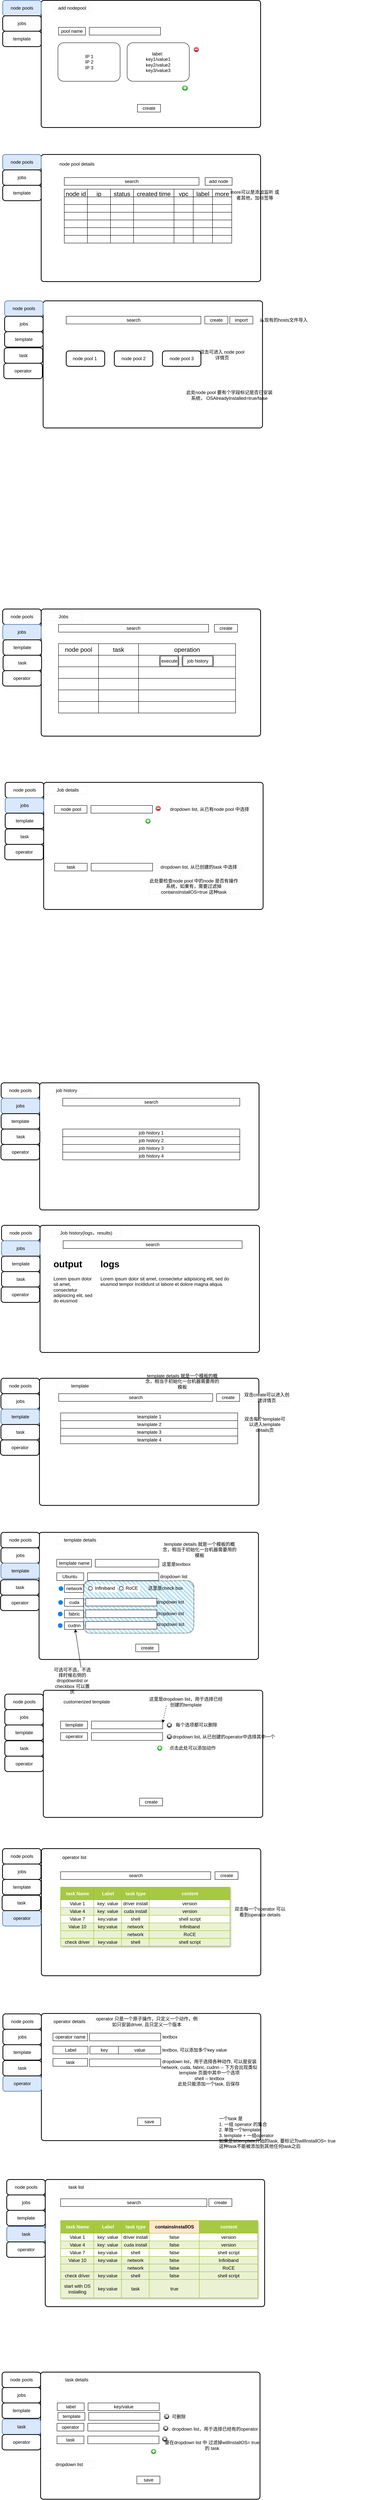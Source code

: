 <mxfile version="24.7.7">
  <diagram name="Page-1" id="9H_g9kAqsXyCxntlrRIn">
    <mxGraphModel dx="2074" dy="2198" grid="1" gridSize="10" guides="1" tooltips="1" connect="1" arrows="1" fold="1" page="1" pageScale="1" pageWidth="850" pageHeight="1100" math="0" shadow="0">
      <root>
        <mxCell id="0" />
        <mxCell id="1" parent="0" />
        <mxCell id="vTDVaDkW4czHKNU96Y0x-6" value="" style="rounded=1;whiteSpace=wrap;html=1;absoluteArcSize=1;arcSize=14;strokeWidth=2;" parent="1" vertex="1">
          <mxGeometry x="200" y="210" width="570" height="330" as="geometry" />
        </mxCell>
        <mxCell id="vTDVaDkW4czHKNU96Y0x-7" value="node pools" style="rounded=1;whiteSpace=wrap;html=1;absoluteArcSize=1;arcSize=14;strokeWidth=2;fillColor=#dae8fc;strokeColor=#6c8ebf;" parent="1" vertex="1">
          <mxGeometry x="100" y="210" width="100" height="40" as="geometry" />
        </mxCell>
        <mxCell id="vTDVaDkW4czHKNU96Y0x-8" value="jobs" style="rounded=1;whiteSpace=wrap;html=1;absoluteArcSize=1;arcSize=14;strokeWidth=2;" parent="1" vertex="1">
          <mxGeometry x="100" y="250" width="100" height="40" as="geometry" />
        </mxCell>
        <mxCell id="vTDVaDkW4czHKNU96Y0x-9" value="template" style="rounded=1;whiteSpace=wrap;html=1;absoluteArcSize=1;arcSize=14;strokeWidth=2;" parent="1" vertex="1">
          <mxGeometry x="100" y="290" width="100" height="40" as="geometry" />
        </mxCell>
        <mxCell id="vTDVaDkW4czHKNU96Y0x-11" value="node pool 1&amp;nbsp;" style="rounded=1;whiteSpace=wrap;html=1;absoluteArcSize=1;arcSize=14;strokeWidth=2;" parent="1" vertex="1">
          <mxGeometry x="260" y="340" width="100" height="40" as="geometry" />
        </mxCell>
        <mxCell id="vTDVaDkW4czHKNU96Y0x-12" value="node pool 3" style="rounded=1;whiteSpace=wrap;html=1;absoluteArcSize=1;arcSize=14;strokeWidth=2;" parent="1" vertex="1">
          <mxGeometry x="510" y="340" width="100" height="40" as="geometry" />
        </mxCell>
        <mxCell id="vTDVaDkW4czHKNU96Y0x-13" value="node pool 2" style="rounded=1;whiteSpace=wrap;html=1;absoluteArcSize=1;arcSize=14;strokeWidth=2;" parent="1" vertex="1">
          <mxGeometry x="385" y="340" width="100" height="40" as="geometry" />
        </mxCell>
        <mxCell id="vTDVaDkW4czHKNU96Y0x-15" value="search" style="whiteSpace=wrap;html=1;align=center;" parent="1" vertex="1">
          <mxGeometry x="260" y="250" width="350" height="20" as="geometry" />
        </mxCell>
        <mxCell id="vTDVaDkW4czHKNU96Y0x-16" value="create" style="html=1;whiteSpace=wrap;" parent="1" vertex="1">
          <mxGeometry x="620" y="250" width="60" height="20" as="geometry" />
        </mxCell>
        <mxCell id="vTDVaDkW4czHKNU96Y0x-104" value="" style="rounded=1;whiteSpace=wrap;html=1;absoluteArcSize=1;arcSize=14;strokeWidth=2;" parent="1" vertex="1">
          <mxGeometry x="191" y="2240" width="570" height="330" as="geometry" />
        </mxCell>
        <mxCell id="vTDVaDkW4czHKNU96Y0x-105" value="node pools" style="rounded=1;whiteSpace=wrap;html=1;absoluteArcSize=1;arcSize=14;strokeWidth=2;" parent="1" vertex="1">
          <mxGeometry x="91" y="2240" width="100" height="40" as="geometry" />
        </mxCell>
        <mxCell id="vTDVaDkW4czHKNU96Y0x-106" value="jobs" style="rounded=1;whiteSpace=wrap;html=1;absoluteArcSize=1;arcSize=14;strokeWidth=2;fillColor=#dae8fc;strokeColor=#6c8ebf;" parent="1" vertex="1">
          <mxGeometry x="91" y="2280" width="100" height="40" as="geometry" />
        </mxCell>
        <mxCell id="vTDVaDkW4czHKNU96Y0x-107" value="template" style="rounded=1;whiteSpace=wrap;html=1;absoluteArcSize=1;arcSize=14;strokeWidth=2;" parent="1" vertex="1">
          <mxGeometry x="91" y="2320" width="100" height="40" as="geometry" />
        </mxCell>
        <mxCell id="vTDVaDkW4czHKNU96Y0x-109" value="search" style="whiteSpace=wrap;html=1;align=center;" parent="1" vertex="1">
          <mxGeometry x="251" y="2280" width="460" height="20" as="geometry" />
        </mxCell>
        <mxCell id="vTDVaDkW4czHKNU96Y0x-111" value="job history 1" style="whiteSpace=wrap;html=1;align=center;" parent="1" vertex="1">
          <mxGeometry x="251" y="2360" width="460" height="20" as="geometry" />
        </mxCell>
        <mxCell id="vTDVaDkW4czHKNU96Y0x-112" value="job history&amp;nbsp;2" style="whiteSpace=wrap;html=1;align=center;" parent="1" vertex="1">
          <mxGeometry x="251" y="2380" width="460" height="20" as="geometry" />
        </mxCell>
        <mxCell id="vTDVaDkW4czHKNU96Y0x-113" value="job history&amp;nbsp;3" style="whiteSpace=wrap;html=1;align=center;" parent="1" vertex="1">
          <mxGeometry x="251" y="2400" width="460" height="20" as="geometry" />
        </mxCell>
        <mxCell id="vTDVaDkW4czHKNU96Y0x-114" value="job history&amp;nbsp;4" style="whiteSpace=wrap;html=1;align=center;" parent="1" vertex="1">
          <mxGeometry x="251" y="2420" width="460" height="20" as="geometry" />
        </mxCell>
        <mxCell id="vTDVaDkW4czHKNU96Y0x-115" value="job history" style="html=1;whiteSpace=wrap;strokeWidth=0;" parent="1" vertex="1">
          <mxGeometry x="201" y="2250" width="120" height="20" as="geometry" />
        </mxCell>
        <mxCell id="vTDVaDkW4czHKNU96Y0x-117" value="" style="rounded=1;whiteSpace=wrap;html=1;absoluteArcSize=1;arcSize=14;strokeWidth=2;" parent="1" vertex="1">
          <mxGeometry x="190.5" y="3007" width="570" height="330" as="geometry" />
        </mxCell>
        <mxCell id="vTDVaDkW4czHKNU96Y0x-118" value="node pools" style="rounded=1;whiteSpace=wrap;html=1;absoluteArcSize=1;arcSize=14;strokeWidth=2;" parent="1" vertex="1">
          <mxGeometry x="90.5" y="3007" width="100" height="40" as="geometry" />
        </mxCell>
        <mxCell id="vTDVaDkW4czHKNU96Y0x-119" value="jobs" style="rounded=1;whiteSpace=wrap;html=1;absoluteArcSize=1;arcSize=14;strokeWidth=2;" parent="1" vertex="1">
          <mxGeometry x="90.5" y="3047" width="100" height="40" as="geometry" />
        </mxCell>
        <mxCell id="vTDVaDkW4czHKNU96Y0x-120" value="template" style="rounded=1;whiteSpace=wrap;html=1;absoluteArcSize=1;arcSize=14;strokeWidth=2;fillColor=#dae8fc;strokeColor=#6c8ebf;" parent="1" vertex="1">
          <mxGeometry x="90.5" y="3087" width="100" height="40" as="geometry" />
        </mxCell>
        <mxCell id="vTDVaDkW4czHKNU96Y0x-122" value="search" style="whiteSpace=wrap;html=1;align=center;" parent="1" vertex="1">
          <mxGeometry x="240.5" y="3047" width="400" height="20" as="geometry" />
        </mxCell>
        <mxCell id="vTDVaDkW4czHKNU96Y0x-123" value="create" style="html=1;whiteSpace=wrap;" parent="1" vertex="1">
          <mxGeometry x="650.5" y="3047" width="60" height="20" as="geometry" />
        </mxCell>
        <mxCell id="vTDVaDkW4czHKNU96Y0x-124" value="teamplate 1" style="whiteSpace=wrap;html=1;align=center;" parent="1" vertex="1">
          <mxGeometry x="245.5" y="3097" width="460" height="20" as="geometry" />
        </mxCell>
        <mxCell id="vTDVaDkW4czHKNU96Y0x-125" value="teamplate&amp;nbsp;2" style="whiteSpace=wrap;html=1;align=center;" parent="1" vertex="1">
          <mxGeometry x="245.5" y="3117" width="460" height="20" as="geometry" />
        </mxCell>
        <mxCell id="vTDVaDkW4czHKNU96Y0x-126" value="teamplate&amp;nbsp;3" style="whiteSpace=wrap;html=1;align=center;" parent="1" vertex="1">
          <mxGeometry x="245.5" y="3137" width="460" height="20" as="geometry" />
        </mxCell>
        <mxCell id="vTDVaDkW4czHKNU96Y0x-127" value="teamplate&amp;nbsp;4" style="whiteSpace=wrap;html=1;align=center;" parent="1" vertex="1">
          <mxGeometry x="245.5" y="3157" width="460" height="20" as="geometry" />
        </mxCell>
        <mxCell id="vTDVaDkW4czHKNU96Y0x-128" value="template" style="html=1;whiteSpace=wrap;strokeWidth=0;" parent="1" vertex="1">
          <mxGeometry x="235.5" y="3017" width="120" height="20" as="geometry" />
        </mxCell>
        <mxCell id="vTDVaDkW4czHKNU96Y0x-131" value="" style="rounded=1;whiteSpace=wrap;html=1;absoluteArcSize=1;arcSize=14;strokeWidth=2;" parent="1" vertex="1">
          <mxGeometry x="189.5" y="3407" width="570" height="330" as="geometry" />
        </mxCell>
        <mxCell id="vTDVaDkW4czHKNU96Y0x-132" value="node pools" style="rounded=1;whiteSpace=wrap;html=1;absoluteArcSize=1;arcSize=14;strokeWidth=2;" parent="1" vertex="1">
          <mxGeometry x="90.5" y="3407" width="100" height="40" as="geometry" />
        </mxCell>
        <mxCell id="vTDVaDkW4czHKNU96Y0x-133" value="jobs" style="rounded=1;whiteSpace=wrap;html=1;absoluteArcSize=1;arcSize=14;strokeWidth=2;" parent="1" vertex="1">
          <mxGeometry x="90.5" y="3447" width="100" height="40" as="geometry" />
        </mxCell>
        <mxCell id="vTDVaDkW4czHKNU96Y0x-134" value="template" style="rounded=1;whiteSpace=wrap;html=1;absoluteArcSize=1;arcSize=14;strokeWidth=2;fillColor=#dae8fc;strokeColor=#6c8ebf;" parent="1" vertex="1">
          <mxGeometry x="90.5" y="3487" width="100" height="40" as="geometry" />
        </mxCell>
        <mxCell id="vTDVaDkW4czHKNU96Y0x-136" value="template name" style="whiteSpace=wrap;html=1;align=center;" parent="1" vertex="1">
          <mxGeometry x="235.5" y="3477" width="90" height="20" as="geometry" />
        </mxCell>
        <mxCell id="vTDVaDkW4czHKNU96Y0x-137" value="" style="html=1;whiteSpace=wrap;" parent="1" vertex="1">
          <mxGeometry x="335.5" y="3477" width="165" height="20" as="geometry" />
        </mxCell>
        <mxCell id="vTDVaDkW4czHKNU96Y0x-142" value="template details" style="html=1;whiteSpace=wrap;strokeWidth=0;" parent="1" vertex="1">
          <mxGeometry x="235.5" y="3417" width="120" height="20" as="geometry" />
        </mxCell>
        <mxCell id="vTDVaDkW4czHKNU96Y0x-143" value="双击create可以进入创建详情页" style="html=1;whiteSpace=wrap;strokeWidth=0;" parent="1" vertex="1">
          <mxGeometry x="720.5" y="3047" width="120" height="20" as="geometry" />
        </mxCell>
        <mxCell id="vTDVaDkW4czHKNU96Y0x-144" value="双击每个template可以进入template details页" style="html=1;whiteSpace=wrap;strokeWidth=0;" parent="1" vertex="1">
          <mxGeometry x="715.5" y="3117" width="120" height="20" as="geometry" />
        </mxCell>
        <mxCell id="vTDVaDkW4czHKNU96Y0x-151" value="network" style="whiteSpace=wrap;html=1;align=center;" parent="1" vertex="1">
          <mxGeometry x="255.5" y="3543" width="50" height="20" as="geometry" />
        </mxCell>
        <mxCell id="vTDVaDkW4czHKNU96Y0x-153" value="Ubuntu&amp;nbsp;" style="whiteSpace=wrap;html=1;align=center;" parent="1" vertex="1">
          <mxGeometry x="235.5" y="3512" width="70" height="20" as="geometry" />
        </mxCell>
        <mxCell id="vTDVaDkW4czHKNU96Y0x-154" value="" style="html=1;whiteSpace=wrap;" parent="1" vertex="1">
          <mxGeometry x="315.5" y="3512" width="185" height="20" as="geometry" />
        </mxCell>
        <mxCell id="vTDVaDkW4czHKNU96Y0x-163" value="cuda" style="whiteSpace=wrap;html=1;align=center;" parent="1" vertex="1">
          <mxGeometry x="255.5" y="3579" width="50" height="20" as="geometry" />
        </mxCell>
        <mxCell id="vTDVaDkW4czHKNU96Y0x-165" value="fabric" style="whiteSpace=wrap;html=1;align=center;" parent="1" vertex="1">
          <mxGeometry x="255.5" y="3609" width="50" height="20" as="geometry" />
        </mxCell>
        <mxCell id="vTDVaDkW4czHKNU96Y0x-167" value="cudnn" style="whiteSpace=wrap;html=1;align=center;" parent="1" vertex="1">
          <mxGeometry x="255.5" y="3639" width="50" height="20" as="geometry" />
        </mxCell>
        <mxCell id="vTDVaDkW4czHKNU96Y0x-178" value="create" style="html=1;whiteSpace=wrap;" parent="1" vertex="1">
          <mxGeometry x="440.5" y="3697" width="60" height="20" as="geometry" />
        </mxCell>
        <mxCell id="vTDVaDkW4czHKNU96Y0x-184" value="" style="rounded=1;whiteSpace=wrap;html=1;absoluteArcSize=1;arcSize=14;strokeWidth=2;" parent="1" vertex="1">
          <mxGeometry x="200.5" y="3817" width="570" height="330" as="geometry" />
        </mxCell>
        <mxCell id="vTDVaDkW4czHKNU96Y0x-185" value="node pools" style="rounded=1;whiteSpace=wrap;html=1;absoluteArcSize=1;arcSize=14;strokeWidth=2;" parent="1" vertex="1">
          <mxGeometry x="100.5" y="3827" width="100" height="40" as="geometry" />
        </mxCell>
        <mxCell id="vTDVaDkW4czHKNU96Y0x-186" value="jobs" style="rounded=1;whiteSpace=wrap;html=1;absoluteArcSize=1;arcSize=14;strokeWidth=2;" parent="1" vertex="1">
          <mxGeometry x="100.5" y="3867" width="100" height="40" as="geometry" />
        </mxCell>
        <UserObject label="template" link="http://test.damodel.net/login" id="vTDVaDkW4czHKNU96Y0x-187">
          <mxCell style="rounded=1;whiteSpace=wrap;html=1;absoluteArcSize=1;arcSize=14;strokeWidth=2;" parent="1" vertex="1">
            <mxGeometry x="100.5" y="3907" width="100" height="40" as="geometry" />
          </mxCell>
        </UserObject>
        <mxCell id="vTDVaDkW4czHKNU96Y0x-189" value="template" style="whiteSpace=wrap;html=1;align=center;" parent="1" vertex="1">
          <mxGeometry x="245.5" y="3897" width="70" height="20" as="geometry" />
        </mxCell>
        <mxCell id="vTDVaDkW4czHKNU96Y0x-190" value="" style="html=1;whiteSpace=wrap;" parent="1" vertex="1">
          <mxGeometry x="325.5" y="3897" width="185" height="20" as="geometry" />
        </mxCell>
        <mxCell id="vTDVaDkW4czHKNU96Y0x-191" value="customerized template" style="html=1;whiteSpace=wrap;strokeWidth=0;" parent="1" vertex="1">
          <mxGeometry x="245.5" y="3837" width="135" height="20" as="geometry" />
        </mxCell>
        <mxCell id="vTDVaDkW4czHKNU96Y0x-192" value="这里是dropdown list，用于选择已经创建的template" style="html=1;whiteSpace=wrap;strokeWidth=0;opacity=0;" parent="1" vertex="1">
          <mxGeometry x="470.5" y="3837" width="200" height="20" as="geometry" />
        </mxCell>
        <mxCell id="vTDVaDkW4czHKNU96Y0x-193" value="operator" style="whiteSpace=wrap;html=1;align=center;" parent="1" vertex="1">
          <mxGeometry x="245.5" y="3927" width="70" height="20" as="geometry" />
        </mxCell>
        <mxCell id="vTDVaDkW4czHKNU96Y0x-195" value="" style="html=1;whiteSpace=wrap;" parent="1" vertex="1">
          <mxGeometry x="325.5" y="3927" width="185" height="20" as="geometry" />
        </mxCell>
        <mxCell id="vTDVaDkW4czHKNU96Y0x-207" value="create" style="html=1;whiteSpace=wrap;" parent="1" vertex="1">
          <mxGeometry x="450.5" y="4097" width="60" height="20" as="geometry" />
        </mxCell>
        <mxCell id="vTDVaDkW4czHKNU96Y0x-214" value="" style="endArrow=classic;html=1;rounded=0;exitX=0.25;exitY=1;exitDx=0;exitDy=0;entryX=1;entryY=0.25;entryDx=0;entryDy=0;dashed=1;" parent="1" source="vTDVaDkW4czHKNU96Y0x-192" target="vTDVaDkW4czHKNU96Y0x-190" edge="1">
          <mxGeometry width="50" height="50" relative="1" as="geometry">
            <mxPoint x="570.5" y="3947" as="sourcePoint" />
            <mxPoint x="620.5" y="3897" as="targetPoint" />
          </mxGeometry>
        </mxCell>
        <mxCell id="vTDVaDkW4czHKNU96Y0x-215" value="" style="verticalLabelPosition=bottom;verticalAlign=top;html=1;shadow=0;dashed=0;strokeWidth=1;shape=mxgraph.ios.iDeleteApp;fillColor=#cccccc;fillColor2=#000000;strokeColor=#ffffff;sketch=0;" parent="1" vertex="1">
          <mxGeometry x="520.5" y="3899.5" width="15" height="15" as="geometry" />
        </mxCell>
        <mxCell id="vTDVaDkW4czHKNU96Y0x-216" value="每个选项都可以删除" style="text;html=1;align=center;verticalAlign=middle;whiteSpace=wrap;rounded=0;" parent="1" vertex="1">
          <mxGeometry x="535.5" y="3892" width="125" height="30" as="geometry" />
        </mxCell>
        <mxCell id="vTDVaDkW4czHKNU96Y0x-217" value="" style="verticalLabelPosition=bottom;verticalAlign=top;html=1;shadow=0;dashed=0;strokeWidth=1;shape=mxgraph.ios.iDeleteApp;fillColor=#cccccc;fillColor2=#000000;strokeColor=#ffffff;sketch=0;" parent="1" vertex="1">
          <mxGeometry x="520.5" y="3929.5" width="15" height="15" as="geometry" />
        </mxCell>
        <mxCell id="vTDVaDkW4czHKNU96Y0x-219" value="" style="verticalLabelPosition=bottom;verticalAlign=top;html=1;shadow=0;dashed=0;strokeWidth=1;shape=mxgraph.ios.iAddIcon;fillColor=#7AdF78;fillColor2=#1A9917;strokeColor=#ffffff;sketch=0;" parent="1" vertex="1">
          <mxGeometry x="495.5" y="3959.5" width="15" height="15" as="geometry" />
        </mxCell>
        <mxCell id="vTDVaDkW4czHKNU96Y0x-220" value="点击此处可以添加动作" style="text;html=1;align=center;verticalAlign=middle;whiteSpace=wrap;rounded=0;" parent="1" vertex="1">
          <mxGeometry x="525.5" y="3952" width="125" height="30" as="geometry" />
        </mxCell>
        <mxCell id="vTDVaDkW4czHKNU96Y0x-221" value="" style="rounded=1;whiteSpace=wrap;html=1;absoluteArcSize=1;arcSize=14;strokeWidth=2;" parent="1" vertex="1">
          <mxGeometry x="195" y="1010" width="570" height="330" as="geometry" />
        </mxCell>
        <mxCell id="vTDVaDkW4czHKNU96Y0x-222" value="node pools" style="rounded=1;whiteSpace=wrap;html=1;absoluteArcSize=1;arcSize=14;strokeWidth=2;" parent="1" vertex="1">
          <mxGeometry x="95" y="1010" width="100" height="40" as="geometry" />
        </mxCell>
        <mxCell id="vTDVaDkW4czHKNU96Y0x-223" value="jobs" style="rounded=1;whiteSpace=wrap;html=1;absoluteArcSize=1;arcSize=14;strokeWidth=2;fillColor=#dae8fc;strokeColor=#6c8ebf;" parent="1" vertex="1">
          <mxGeometry x="95" y="1050" width="100" height="40" as="geometry" />
        </mxCell>
        <mxCell id="vTDVaDkW4czHKNU96Y0x-226" value="search" style="whiteSpace=wrap;html=1;align=center;" parent="1" vertex="1">
          <mxGeometry x="240" y="1050" width="390" height="20" as="geometry" />
        </mxCell>
        <mxCell id="vTDVaDkW4czHKNU96Y0x-232" value="Jobs" style="html=1;whiteSpace=wrap;strokeWidth=0;" parent="1" vertex="1">
          <mxGeometry x="203" y="1020" width="100" height="20" as="geometry" />
        </mxCell>
        <mxCell id="vTDVaDkW4czHKNU96Y0x-233" value="" style="shape=table;startSize=0;container=1;collapsible=0;childLayout=tableLayout;fontSize=16;" parent="1" vertex="1">
          <mxGeometry x="240" y="1100" width="460" height="180" as="geometry" />
        </mxCell>
        <mxCell id="vTDVaDkW4czHKNU96Y0x-234" value="" style="shape=tableRow;horizontal=0;startSize=0;swimlaneHead=0;swimlaneBody=0;strokeColor=inherit;top=0;left=0;bottom=0;right=0;collapsible=0;dropTarget=0;fillColor=none;points=[[0,0.5],[1,0.5]];portConstraint=eastwest;fontSize=16;" parent="vTDVaDkW4czHKNU96Y0x-233" vertex="1">
          <mxGeometry width="460" height="30" as="geometry" />
        </mxCell>
        <mxCell id="vTDVaDkW4czHKNU96Y0x-235" value="node pool" style="shape=partialRectangle;html=1;whiteSpace=wrap;connectable=0;strokeColor=inherit;overflow=hidden;fillColor=none;top=0;left=0;bottom=0;right=0;pointerEvents=1;fontSize=16;" parent="vTDVaDkW4czHKNU96Y0x-234" vertex="1">
          <mxGeometry width="104" height="30" as="geometry">
            <mxRectangle width="104" height="30" as="alternateBounds" />
          </mxGeometry>
        </mxCell>
        <mxCell id="vTDVaDkW4czHKNU96Y0x-839" value="task" style="shape=partialRectangle;html=1;whiteSpace=wrap;connectable=0;strokeColor=inherit;overflow=hidden;fillColor=none;top=0;left=0;bottom=0;right=0;pointerEvents=1;fontSize=16;" parent="vTDVaDkW4czHKNU96Y0x-234" vertex="1">
          <mxGeometry x="104" width="104" height="30" as="geometry">
            <mxRectangle width="104" height="30" as="alternateBounds" />
          </mxGeometry>
        </mxCell>
        <mxCell id="vTDVaDkW4czHKNU96Y0x-237" value="operation" style="shape=partialRectangle;html=1;whiteSpace=wrap;connectable=0;strokeColor=inherit;overflow=hidden;fillColor=none;top=0;left=0;bottom=0;right=0;pointerEvents=1;fontSize=16;" parent="vTDVaDkW4czHKNU96Y0x-234" vertex="1">
          <mxGeometry x="208" width="252" height="30" as="geometry">
            <mxRectangle width="252" height="30" as="alternateBounds" />
          </mxGeometry>
        </mxCell>
        <mxCell id="vTDVaDkW4czHKNU96Y0x-238" value="" style="shape=tableRow;horizontal=0;startSize=0;swimlaneHead=0;swimlaneBody=0;strokeColor=inherit;top=0;left=0;bottom=0;right=0;collapsible=0;dropTarget=0;fillColor=none;points=[[0,0.5],[1,0.5]];portConstraint=eastwest;fontSize=16;" parent="vTDVaDkW4czHKNU96Y0x-233" vertex="1">
          <mxGeometry y="30" width="460" height="30" as="geometry" />
        </mxCell>
        <mxCell id="vTDVaDkW4czHKNU96Y0x-239" value="" style="shape=partialRectangle;html=1;whiteSpace=wrap;connectable=0;strokeColor=inherit;overflow=hidden;fillColor=none;top=0;left=0;bottom=0;right=0;pointerEvents=1;fontSize=16;" parent="vTDVaDkW4czHKNU96Y0x-238" vertex="1">
          <mxGeometry width="104" height="30" as="geometry">
            <mxRectangle width="104" height="30" as="alternateBounds" />
          </mxGeometry>
        </mxCell>
        <mxCell id="vTDVaDkW4czHKNU96Y0x-840" style="shape=partialRectangle;html=1;whiteSpace=wrap;connectable=0;strokeColor=inherit;overflow=hidden;fillColor=none;top=0;left=0;bottom=0;right=0;pointerEvents=1;fontSize=16;" parent="vTDVaDkW4czHKNU96Y0x-238" vertex="1">
          <mxGeometry x="104" width="104" height="30" as="geometry">
            <mxRectangle width="104" height="30" as="alternateBounds" />
          </mxGeometry>
        </mxCell>
        <mxCell id="vTDVaDkW4czHKNU96Y0x-241" value="" style="shape=partialRectangle;html=1;whiteSpace=wrap;connectable=0;strokeColor=inherit;overflow=hidden;fillColor=none;top=0;left=0;bottom=0;right=0;pointerEvents=1;fontSize=16;" parent="vTDVaDkW4czHKNU96Y0x-238" vertex="1">
          <mxGeometry x="208" width="252" height="30" as="geometry">
            <mxRectangle width="252" height="30" as="alternateBounds" />
          </mxGeometry>
        </mxCell>
        <mxCell id="vTDVaDkW4czHKNU96Y0x-242" value="" style="shape=tableRow;horizontal=0;startSize=0;swimlaneHead=0;swimlaneBody=0;strokeColor=inherit;top=0;left=0;bottom=0;right=0;collapsible=0;dropTarget=0;fillColor=none;points=[[0,0.5],[1,0.5]];portConstraint=eastwest;fontSize=16;" parent="vTDVaDkW4czHKNU96Y0x-233" vertex="1">
          <mxGeometry y="60" width="460" height="30" as="geometry" />
        </mxCell>
        <mxCell id="vTDVaDkW4czHKNU96Y0x-243" value="" style="shape=partialRectangle;html=1;whiteSpace=wrap;connectable=0;strokeColor=inherit;overflow=hidden;fillColor=none;top=0;left=0;bottom=0;right=0;pointerEvents=1;fontSize=16;" parent="vTDVaDkW4czHKNU96Y0x-242" vertex="1">
          <mxGeometry width="104" height="30" as="geometry">
            <mxRectangle width="104" height="30" as="alternateBounds" />
          </mxGeometry>
        </mxCell>
        <mxCell id="vTDVaDkW4czHKNU96Y0x-841" style="shape=partialRectangle;html=1;whiteSpace=wrap;connectable=0;strokeColor=inherit;overflow=hidden;fillColor=none;top=0;left=0;bottom=0;right=0;pointerEvents=1;fontSize=16;" parent="vTDVaDkW4czHKNU96Y0x-242" vertex="1">
          <mxGeometry x="104" width="104" height="30" as="geometry">
            <mxRectangle width="104" height="30" as="alternateBounds" />
          </mxGeometry>
        </mxCell>
        <mxCell id="vTDVaDkW4czHKNU96Y0x-245" value="" style="shape=partialRectangle;html=1;whiteSpace=wrap;connectable=0;strokeColor=inherit;overflow=hidden;fillColor=none;top=0;left=0;bottom=0;right=0;pointerEvents=1;fontSize=16;" parent="vTDVaDkW4czHKNU96Y0x-242" vertex="1">
          <mxGeometry x="208" width="252" height="30" as="geometry">
            <mxRectangle width="252" height="30" as="alternateBounds" />
          </mxGeometry>
        </mxCell>
        <mxCell id="vTDVaDkW4czHKNU96Y0x-253" style="shape=tableRow;horizontal=0;startSize=0;swimlaneHead=0;swimlaneBody=0;strokeColor=inherit;top=0;left=0;bottom=0;right=0;collapsible=0;dropTarget=0;fillColor=none;points=[[0,0.5],[1,0.5]];portConstraint=eastwest;fontSize=16;" parent="vTDVaDkW4czHKNU96Y0x-233" vertex="1">
          <mxGeometry y="90" width="460" height="30" as="geometry" />
        </mxCell>
        <mxCell id="vTDVaDkW4czHKNU96Y0x-254" style="shape=partialRectangle;html=1;whiteSpace=wrap;connectable=0;strokeColor=inherit;overflow=hidden;fillColor=none;top=0;left=0;bottom=0;right=0;pointerEvents=1;fontSize=16;" parent="vTDVaDkW4czHKNU96Y0x-253" vertex="1">
          <mxGeometry width="104" height="30" as="geometry">
            <mxRectangle width="104" height="30" as="alternateBounds" />
          </mxGeometry>
        </mxCell>
        <mxCell id="vTDVaDkW4czHKNU96Y0x-842" style="shape=partialRectangle;html=1;whiteSpace=wrap;connectable=0;strokeColor=inherit;overflow=hidden;fillColor=none;top=0;left=0;bottom=0;right=0;pointerEvents=1;fontSize=16;" parent="vTDVaDkW4czHKNU96Y0x-253" vertex="1">
          <mxGeometry x="104" width="104" height="30" as="geometry">
            <mxRectangle width="104" height="30" as="alternateBounds" />
          </mxGeometry>
        </mxCell>
        <mxCell id="vTDVaDkW4czHKNU96Y0x-256" style="shape=partialRectangle;html=1;whiteSpace=wrap;connectable=0;strokeColor=inherit;overflow=hidden;fillColor=none;top=0;left=0;bottom=0;right=0;pointerEvents=1;fontSize=16;" parent="vTDVaDkW4czHKNU96Y0x-253" vertex="1">
          <mxGeometry x="208" width="252" height="30" as="geometry">
            <mxRectangle width="252" height="30" as="alternateBounds" />
          </mxGeometry>
        </mxCell>
        <mxCell id="vTDVaDkW4czHKNU96Y0x-257" style="shape=tableRow;horizontal=0;startSize=0;swimlaneHead=0;swimlaneBody=0;strokeColor=inherit;top=0;left=0;bottom=0;right=0;collapsible=0;dropTarget=0;fillColor=none;points=[[0,0.5],[1,0.5]];portConstraint=eastwest;fontSize=16;" parent="vTDVaDkW4czHKNU96Y0x-233" vertex="1">
          <mxGeometry y="120" width="460" height="30" as="geometry" />
        </mxCell>
        <mxCell id="vTDVaDkW4czHKNU96Y0x-258" style="shape=partialRectangle;html=1;whiteSpace=wrap;connectable=0;strokeColor=inherit;overflow=hidden;fillColor=none;top=0;left=0;bottom=0;right=0;pointerEvents=1;fontSize=16;" parent="vTDVaDkW4czHKNU96Y0x-257" vertex="1">
          <mxGeometry width="104" height="30" as="geometry">
            <mxRectangle width="104" height="30" as="alternateBounds" />
          </mxGeometry>
        </mxCell>
        <mxCell id="vTDVaDkW4czHKNU96Y0x-843" style="shape=partialRectangle;html=1;whiteSpace=wrap;connectable=0;strokeColor=inherit;overflow=hidden;fillColor=none;top=0;left=0;bottom=0;right=0;pointerEvents=1;fontSize=16;" parent="vTDVaDkW4czHKNU96Y0x-257" vertex="1">
          <mxGeometry x="104" width="104" height="30" as="geometry">
            <mxRectangle width="104" height="30" as="alternateBounds" />
          </mxGeometry>
        </mxCell>
        <mxCell id="vTDVaDkW4czHKNU96Y0x-260" style="shape=partialRectangle;html=1;whiteSpace=wrap;connectable=0;strokeColor=inherit;overflow=hidden;fillColor=none;top=0;left=0;bottom=0;right=0;pointerEvents=1;fontSize=16;" parent="vTDVaDkW4czHKNU96Y0x-257" vertex="1">
          <mxGeometry x="208" width="252" height="30" as="geometry">
            <mxRectangle width="252" height="30" as="alternateBounds" />
          </mxGeometry>
        </mxCell>
        <mxCell id="vTDVaDkW4czHKNU96Y0x-261" style="shape=tableRow;horizontal=0;startSize=0;swimlaneHead=0;swimlaneBody=0;strokeColor=inherit;top=0;left=0;bottom=0;right=0;collapsible=0;dropTarget=0;fillColor=none;points=[[0,0.5],[1,0.5]];portConstraint=eastwest;fontSize=16;" parent="vTDVaDkW4czHKNU96Y0x-233" vertex="1">
          <mxGeometry y="150" width="460" height="30" as="geometry" />
        </mxCell>
        <mxCell id="vTDVaDkW4czHKNU96Y0x-262" style="shape=partialRectangle;html=1;whiteSpace=wrap;connectable=0;strokeColor=inherit;overflow=hidden;fillColor=none;top=0;left=0;bottom=0;right=0;pointerEvents=1;fontSize=16;" parent="vTDVaDkW4czHKNU96Y0x-261" vertex="1">
          <mxGeometry width="104" height="30" as="geometry">
            <mxRectangle width="104" height="30" as="alternateBounds" />
          </mxGeometry>
        </mxCell>
        <mxCell id="vTDVaDkW4czHKNU96Y0x-844" style="shape=partialRectangle;html=1;whiteSpace=wrap;connectable=0;strokeColor=inherit;overflow=hidden;fillColor=none;top=0;left=0;bottom=0;right=0;pointerEvents=1;fontSize=16;" parent="vTDVaDkW4czHKNU96Y0x-261" vertex="1">
          <mxGeometry x="104" width="104" height="30" as="geometry">
            <mxRectangle width="104" height="30" as="alternateBounds" />
          </mxGeometry>
        </mxCell>
        <mxCell id="vTDVaDkW4czHKNU96Y0x-264" style="shape=partialRectangle;html=1;whiteSpace=wrap;connectable=0;strokeColor=inherit;overflow=hidden;fillColor=none;top=0;left=0;bottom=0;right=0;pointerEvents=1;fontSize=16;" parent="vTDVaDkW4czHKNU96Y0x-261" vertex="1">
          <mxGeometry x="208" width="252" height="30" as="geometry">
            <mxRectangle width="252" height="30" as="alternateBounds" />
          </mxGeometry>
        </mxCell>
        <mxCell id="vTDVaDkW4czHKNU96Y0x-334" value="" style="rounded=1;whiteSpace=wrap;html=1;absoluteArcSize=1;arcSize=14;strokeWidth=2;" parent="1" vertex="1">
          <mxGeometry x="192" y="2610" width="570" height="330" as="geometry" />
        </mxCell>
        <mxCell id="vTDVaDkW4czHKNU96Y0x-335" value="node pools" style="rounded=1;whiteSpace=wrap;html=1;absoluteArcSize=1;arcSize=14;strokeWidth=2;" parent="1" vertex="1">
          <mxGeometry x="92" y="2610" width="100" height="40" as="geometry" />
        </mxCell>
        <mxCell id="vTDVaDkW4czHKNU96Y0x-336" value="jobs" style="rounded=1;whiteSpace=wrap;html=1;absoluteArcSize=1;arcSize=14;strokeWidth=2;fillColor=#dae8fc;strokeColor=#6c8ebf;" parent="1" vertex="1">
          <mxGeometry x="92" y="2650" width="100" height="40" as="geometry" />
        </mxCell>
        <mxCell id="vTDVaDkW4czHKNU96Y0x-337" value="template" style="rounded=1;whiteSpace=wrap;html=1;absoluteArcSize=1;arcSize=14;strokeWidth=2;" parent="1" vertex="1">
          <mxGeometry x="92" y="2690" width="100" height="40" as="geometry" />
        </mxCell>
        <mxCell id="vTDVaDkW4czHKNU96Y0x-339" value="search" style="whiteSpace=wrap;html=1;align=center;" parent="1" vertex="1">
          <mxGeometry x="252" y="2650" width="465" height="20" as="geometry" />
        </mxCell>
        <mxCell id="vTDVaDkW4czHKNU96Y0x-341" value="Job history(logs，results)" style="html=1;whiteSpace=wrap;strokeWidth=0;" parent="1" vertex="1">
          <mxGeometry x="222" y="2620" width="180" height="20" as="geometry" />
        </mxCell>
        <mxCell id="vTDVaDkW4czHKNU96Y0x-369" value="&lt;h1 style=&quot;margin-top: 0px;&quot;&gt;output&lt;/h1&gt;&lt;p&gt;Lorem ipsum dolor sit amet, consectetur adipisicing elit, sed do eiusmod tempor incididunt ut labore et dolore magna aliqua.&lt;/p&gt;" style="text;html=1;whiteSpace=wrap;overflow=hidden;rounded=0;" parent="1" vertex="1">
          <mxGeometry x="224.5" y="2690" width="102.5" height="120" as="geometry" />
        </mxCell>
        <mxCell id="vTDVaDkW4czHKNU96Y0x-370" value="&lt;h1 style=&quot;margin-top: 0px;&quot;&gt;logs&lt;/h1&gt;&lt;p&gt;Lorem ipsum dolor sit amet, consectetur adipisicing elit, sed do eiusmod tempor incididunt ut labore et dolore magna aliqua.&lt;/p&gt;" style="text;html=1;whiteSpace=wrap;overflow=hidden;rounded=0;" parent="1" vertex="1">
          <mxGeometry x="347" y="2690" width="370" height="230" as="geometry" />
        </mxCell>
        <mxCell id="vTDVaDkW4czHKNU96Y0x-371" value="import" style="html=1;whiteSpace=wrap;" parent="1" vertex="1">
          <mxGeometry x="685" y="250" width="60" height="20" as="geometry" />
        </mxCell>
        <mxCell id="vTDVaDkW4czHKNU96Y0x-372" value="从现有的hosts文件导入" style="text;html=1;align=center;verticalAlign=middle;whiteSpace=wrap;rounded=0;" parent="1" vertex="1">
          <mxGeometry x="760" y="245" width="130" height="30" as="geometry" />
        </mxCell>
        <mxCell id="vTDVaDkW4czHKNU96Y0x-385" value="" style="rounded=1;whiteSpace=wrap;html=1;absoluteArcSize=1;arcSize=14;strokeWidth=2;" parent="1" vertex="1">
          <mxGeometry x="195" y="-170" width="570" height="330" as="geometry" />
        </mxCell>
        <mxCell id="vTDVaDkW4czHKNU96Y0x-386" value="node pools" style="rounded=1;whiteSpace=wrap;html=1;absoluteArcSize=1;arcSize=14;strokeWidth=2;fillColor=#dae8fc;strokeColor=#6c8ebf;" parent="1" vertex="1">
          <mxGeometry x="95" y="-170" width="100" height="40" as="geometry" />
        </mxCell>
        <mxCell id="vTDVaDkW4czHKNU96Y0x-387" value="jobs" style="rounded=1;whiteSpace=wrap;html=1;absoluteArcSize=1;arcSize=14;strokeWidth=2;" parent="1" vertex="1">
          <mxGeometry x="95" y="-130" width="100" height="40" as="geometry" />
        </mxCell>
        <mxCell id="vTDVaDkW4czHKNU96Y0x-388" value="template" style="rounded=1;whiteSpace=wrap;html=1;absoluteArcSize=1;arcSize=14;strokeWidth=2;" parent="1" vertex="1">
          <mxGeometry x="95" y="-90" width="100" height="40" as="geometry" />
        </mxCell>
        <mxCell id="vTDVaDkW4czHKNU96Y0x-393" value="search" style="whiteSpace=wrap;html=1;align=center;" parent="1" vertex="1">
          <mxGeometry x="255" y="-110" width="350" height="20" as="geometry" />
        </mxCell>
        <mxCell id="vTDVaDkW4czHKNU96Y0x-398" value="" style="shape=table;startSize=0;container=1;collapsible=0;childLayout=tableLayout;fontSize=16;" parent="1" vertex="1">
          <mxGeometry x="255" y="-80" width="435" height="140.0" as="geometry" />
        </mxCell>
        <mxCell id="vTDVaDkW4czHKNU96Y0x-399" value="" style="shape=tableRow;horizontal=0;startSize=0;swimlaneHead=0;swimlaneBody=0;strokeColor=inherit;top=0;left=0;bottom=0;right=0;collapsible=0;dropTarget=0;fillColor=none;points=[[0,0.5],[1,0.5]];portConstraint=eastwest;fontSize=16;" parent="vTDVaDkW4czHKNU96Y0x-398" vertex="1">
          <mxGeometry width="435" height="20" as="geometry" />
        </mxCell>
        <mxCell id="vTDVaDkW4czHKNU96Y0x-400" value="node id" style="shape=partialRectangle;html=1;whiteSpace=wrap;connectable=0;strokeColor=inherit;overflow=hidden;fillColor=none;top=0;left=0;bottom=0;right=0;pointerEvents=1;fontSize=16;" parent="vTDVaDkW4czHKNU96Y0x-399" vertex="1">
          <mxGeometry width="60" height="20" as="geometry">
            <mxRectangle width="60" height="20" as="alternateBounds" />
          </mxGeometry>
        </mxCell>
        <mxCell id="vTDVaDkW4czHKNU96Y0x-401" value="ip" style="shape=partialRectangle;html=1;whiteSpace=wrap;connectable=0;strokeColor=inherit;overflow=hidden;fillColor=none;top=0;left=0;bottom=0;right=0;pointerEvents=1;fontSize=16;" parent="vTDVaDkW4czHKNU96Y0x-399" vertex="1">
          <mxGeometry x="60" width="60" height="20" as="geometry">
            <mxRectangle width="60" height="20" as="alternateBounds" />
          </mxGeometry>
        </mxCell>
        <mxCell id="vTDVaDkW4czHKNU96Y0x-402" value="status" style="shape=partialRectangle;html=1;whiteSpace=wrap;connectable=0;strokeColor=inherit;overflow=hidden;fillColor=none;top=0;left=0;bottom=0;right=0;pointerEvents=1;fontSize=16;" parent="vTDVaDkW4czHKNU96Y0x-399" vertex="1">
          <mxGeometry x="120" width="60" height="20" as="geometry">
            <mxRectangle width="60" height="20" as="alternateBounds" />
          </mxGeometry>
        </mxCell>
        <mxCell id="vTDVaDkW4czHKNU96Y0x-411" value="created time" style="shape=partialRectangle;html=1;whiteSpace=wrap;connectable=0;strokeColor=inherit;overflow=hidden;fillColor=none;top=0;left=0;bottom=0;right=0;pointerEvents=1;fontSize=16;" parent="vTDVaDkW4czHKNU96Y0x-399" vertex="1">
          <mxGeometry x="180" width="105" height="20" as="geometry">
            <mxRectangle width="105" height="20" as="alternateBounds" />
          </mxGeometry>
        </mxCell>
        <mxCell id="vTDVaDkW4czHKNU96Y0x-414" value="vpc" style="shape=partialRectangle;html=1;whiteSpace=wrap;connectable=0;strokeColor=inherit;overflow=hidden;fillColor=none;top=0;left=0;bottom=0;right=0;pointerEvents=1;fontSize=16;" parent="vTDVaDkW4czHKNU96Y0x-399" vertex="1">
          <mxGeometry x="285" width="50" height="20" as="geometry">
            <mxRectangle width="50" height="20" as="alternateBounds" />
          </mxGeometry>
        </mxCell>
        <mxCell id="vTDVaDkW4czHKNU96Y0x-417" value="label" style="shape=partialRectangle;html=1;whiteSpace=wrap;connectable=0;strokeColor=inherit;overflow=hidden;fillColor=none;top=0;left=0;bottom=0;right=0;pointerEvents=1;fontSize=16;" parent="vTDVaDkW4czHKNU96Y0x-399" vertex="1">
          <mxGeometry x="335" width="50" height="20" as="geometry">
            <mxRectangle width="50" height="20" as="alternateBounds" />
          </mxGeometry>
        </mxCell>
        <mxCell id="vTDVaDkW4czHKNU96Y0x-420" value="more" style="shape=partialRectangle;html=1;whiteSpace=wrap;connectable=0;strokeColor=inherit;overflow=hidden;fillColor=none;top=0;left=0;bottom=0;right=0;pointerEvents=1;fontSize=16;" parent="vTDVaDkW4czHKNU96Y0x-399" vertex="1">
          <mxGeometry x="385" width="50" height="20" as="geometry">
            <mxRectangle width="50" height="20" as="alternateBounds" />
          </mxGeometry>
        </mxCell>
        <mxCell id="vTDVaDkW4czHKNU96Y0x-403" value="" style="shape=tableRow;horizontal=0;startSize=0;swimlaneHead=0;swimlaneBody=0;strokeColor=inherit;top=0;left=0;bottom=0;right=0;collapsible=0;dropTarget=0;fillColor=none;points=[[0,0.5],[1,0.5]];portConstraint=eastwest;fontSize=16;" parent="vTDVaDkW4czHKNU96Y0x-398" vertex="1">
          <mxGeometry y="20" width="435" height="20" as="geometry" />
        </mxCell>
        <mxCell id="vTDVaDkW4czHKNU96Y0x-404" value="" style="shape=partialRectangle;html=1;whiteSpace=wrap;connectable=0;strokeColor=inherit;overflow=hidden;fillColor=none;top=0;left=0;bottom=0;right=0;pointerEvents=1;fontSize=16;" parent="vTDVaDkW4czHKNU96Y0x-403" vertex="1">
          <mxGeometry width="60" height="20" as="geometry">
            <mxRectangle width="60" height="20" as="alternateBounds" />
          </mxGeometry>
        </mxCell>
        <mxCell id="vTDVaDkW4czHKNU96Y0x-405" value="" style="shape=partialRectangle;html=1;whiteSpace=wrap;connectable=0;strokeColor=inherit;overflow=hidden;fillColor=none;top=0;left=0;bottom=0;right=0;pointerEvents=1;fontSize=16;" parent="vTDVaDkW4czHKNU96Y0x-403" vertex="1">
          <mxGeometry x="60" width="60" height="20" as="geometry">
            <mxRectangle width="60" height="20" as="alternateBounds" />
          </mxGeometry>
        </mxCell>
        <mxCell id="vTDVaDkW4czHKNU96Y0x-406" value="" style="shape=partialRectangle;html=1;whiteSpace=wrap;connectable=0;strokeColor=inherit;overflow=hidden;fillColor=none;top=0;left=0;bottom=0;right=0;pointerEvents=1;fontSize=16;" parent="vTDVaDkW4czHKNU96Y0x-403" vertex="1">
          <mxGeometry x="120" width="60" height="20" as="geometry">
            <mxRectangle width="60" height="20" as="alternateBounds" />
          </mxGeometry>
        </mxCell>
        <mxCell id="vTDVaDkW4czHKNU96Y0x-412" style="shape=partialRectangle;html=1;whiteSpace=wrap;connectable=0;strokeColor=inherit;overflow=hidden;fillColor=none;top=0;left=0;bottom=0;right=0;pointerEvents=1;fontSize=16;" parent="vTDVaDkW4czHKNU96Y0x-403" vertex="1">
          <mxGeometry x="180" width="105" height="20" as="geometry">
            <mxRectangle width="105" height="20" as="alternateBounds" />
          </mxGeometry>
        </mxCell>
        <mxCell id="vTDVaDkW4czHKNU96Y0x-415" style="shape=partialRectangle;html=1;whiteSpace=wrap;connectable=0;strokeColor=inherit;overflow=hidden;fillColor=none;top=0;left=0;bottom=0;right=0;pointerEvents=1;fontSize=16;" parent="vTDVaDkW4czHKNU96Y0x-403" vertex="1">
          <mxGeometry x="285" width="50" height="20" as="geometry">
            <mxRectangle width="50" height="20" as="alternateBounds" />
          </mxGeometry>
        </mxCell>
        <mxCell id="vTDVaDkW4czHKNU96Y0x-418" style="shape=partialRectangle;html=1;whiteSpace=wrap;connectable=0;strokeColor=inherit;overflow=hidden;fillColor=none;top=0;left=0;bottom=0;right=0;pointerEvents=1;fontSize=16;" parent="vTDVaDkW4czHKNU96Y0x-403" vertex="1">
          <mxGeometry x="335" width="50" height="20" as="geometry">
            <mxRectangle width="50" height="20" as="alternateBounds" />
          </mxGeometry>
        </mxCell>
        <mxCell id="vTDVaDkW4czHKNU96Y0x-421" style="shape=partialRectangle;html=1;whiteSpace=wrap;connectable=0;strokeColor=inherit;overflow=hidden;fillColor=none;top=0;left=0;bottom=0;right=0;pointerEvents=1;fontSize=16;" parent="vTDVaDkW4czHKNU96Y0x-403" vertex="1">
          <mxGeometry x="385" width="50" height="20" as="geometry">
            <mxRectangle width="50" height="20" as="alternateBounds" />
          </mxGeometry>
        </mxCell>
        <mxCell id="vTDVaDkW4czHKNU96Y0x-407" value="" style="shape=tableRow;horizontal=0;startSize=0;swimlaneHead=0;swimlaneBody=0;strokeColor=inherit;top=0;left=0;bottom=0;right=0;collapsible=0;dropTarget=0;fillColor=none;points=[[0,0.5],[1,0.5]];portConstraint=eastwest;fontSize=16;" parent="vTDVaDkW4czHKNU96Y0x-398" vertex="1">
          <mxGeometry y="40" width="435" height="20" as="geometry" />
        </mxCell>
        <mxCell id="vTDVaDkW4czHKNU96Y0x-408" value="" style="shape=partialRectangle;html=1;whiteSpace=wrap;connectable=0;strokeColor=inherit;overflow=hidden;fillColor=none;top=0;left=0;bottom=0;right=0;pointerEvents=1;fontSize=16;" parent="vTDVaDkW4czHKNU96Y0x-407" vertex="1">
          <mxGeometry width="60" height="20" as="geometry">
            <mxRectangle width="60" height="20" as="alternateBounds" />
          </mxGeometry>
        </mxCell>
        <mxCell id="vTDVaDkW4czHKNU96Y0x-409" value="" style="shape=partialRectangle;html=1;whiteSpace=wrap;connectable=0;strokeColor=inherit;overflow=hidden;fillColor=none;top=0;left=0;bottom=0;right=0;pointerEvents=1;fontSize=16;" parent="vTDVaDkW4czHKNU96Y0x-407" vertex="1">
          <mxGeometry x="60" width="60" height="20" as="geometry">
            <mxRectangle width="60" height="20" as="alternateBounds" />
          </mxGeometry>
        </mxCell>
        <mxCell id="vTDVaDkW4czHKNU96Y0x-410" value="" style="shape=partialRectangle;html=1;whiteSpace=wrap;connectable=0;strokeColor=inherit;overflow=hidden;fillColor=none;top=0;left=0;bottom=0;right=0;pointerEvents=1;fontSize=16;" parent="vTDVaDkW4czHKNU96Y0x-407" vertex="1">
          <mxGeometry x="120" width="60" height="20" as="geometry">
            <mxRectangle width="60" height="20" as="alternateBounds" />
          </mxGeometry>
        </mxCell>
        <mxCell id="vTDVaDkW4czHKNU96Y0x-413" style="shape=partialRectangle;html=1;whiteSpace=wrap;connectable=0;strokeColor=inherit;overflow=hidden;fillColor=none;top=0;left=0;bottom=0;right=0;pointerEvents=1;fontSize=16;" parent="vTDVaDkW4czHKNU96Y0x-407" vertex="1">
          <mxGeometry x="180" width="105" height="20" as="geometry">
            <mxRectangle width="105" height="20" as="alternateBounds" />
          </mxGeometry>
        </mxCell>
        <mxCell id="vTDVaDkW4czHKNU96Y0x-416" style="shape=partialRectangle;html=1;whiteSpace=wrap;connectable=0;strokeColor=inherit;overflow=hidden;fillColor=none;top=0;left=0;bottom=0;right=0;pointerEvents=1;fontSize=16;" parent="vTDVaDkW4czHKNU96Y0x-407" vertex="1">
          <mxGeometry x="285" width="50" height="20" as="geometry">
            <mxRectangle width="50" height="20" as="alternateBounds" />
          </mxGeometry>
        </mxCell>
        <mxCell id="vTDVaDkW4czHKNU96Y0x-419" style="shape=partialRectangle;html=1;whiteSpace=wrap;connectable=0;strokeColor=inherit;overflow=hidden;fillColor=none;top=0;left=0;bottom=0;right=0;pointerEvents=1;fontSize=16;" parent="vTDVaDkW4czHKNU96Y0x-407" vertex="1">
          <mxGeometry x="335" width="50" height="20" as="geometry">
            <mxRectangle width="50" height="20" as="alternateBounds" />
          </mxGeometry>
        </mxCell>
        <mxCell id="vTDVaDkW4czHKNU96Y0x-422" style="shape=partialRectangle;html=1;whiteSpace=wrap;connectable=0;strokeColor=inherit;overflow=hidden;fillColor=none;top=0;left=0;bottom=0;right=0;pointerEvents=1;fontSize=16;" parent="vTDVaDkW4czHKNU96Y0x-407" vertex="1">
          <mxGeometry x="385" width="50" height="20" as="geometry">
            <mxRectangle width="50" height="20" as="alternateBounds" />
          </mxGeometry>
        </mxCell>
        <mxCell id="vTDVaDkW4czHKNU96Y0x-428" style="shape=tableRow;horizontal=0;startSize=0;swimlaneHead=0;swimlaneBody=0;strokeColor=inherit;top=0;left=0;bottom=0;right=0;collapsible=0;dropTarget=0;fillColor=none;points=[[0,0.5],[1,0.5]];portConstraint=eastwest;fontSize=16;" parent="vTDVaDkW4czHKNU96Y0x-398" vertex="1">
          <mxGeometry y="60" width="435" height="20" as="geometry" />
        </mxCell>
        <mxCell id="vTDVaDkW4czHKNU96Y0x-429" style="shape=partialRectangle;html=1;whiteSpace=wrap;connectable=0;strokeColor=inherit;overflow=hidden;fillColor=none;top=0;left=0;bottom=0;right=0;pointerEvents=1;fontSize=16;" parent="vTDVaDkW4czHKNU96Y0x-428" vertex="1">
          <mxGeometry width="60" height="20" as="geometry">
            <mxRectangle width="60" height="20" as="alternateBounds" />
          </mxGeometry>
        </mxCell>
        <mxCell id="vTDVaDkW4czHKNU96Y0x-430" style="shape=partialRectangle;html=1;whiteSpace=wrap;connectable=0;strokeColor=inherit;overflow=hidden;fillColor=none;top=0;left=0;bottom=0;right=0;pointerEvents=1;fontSize=16;" parent="vTDVaDkW4czHKNU96Y0x-428" vertex="1">
          <mxGeometry x="60" width="60" height="20" as="geometry">
            <mxRectangle width="60" height="20" as="alternateBounds" />
          </mxGeometry>
        </mxCell>
        <mxCell id="vTDVaDkW4czHKNU96Y0x-431" style="shape=partialRectangle;html=1;whiteSpace=wrap;connectable=0;strokeColor=inherit;overflow=hidden;fillColor=none;top=0;left=0;bottom=0;right=0;pointerEvents=1;fontSize=16;" parent="vTDVaDkW4czHKNU96Y0x-428" vertex="1">
          <mxGeometry x="120" width="60" height="20" as="geometry">
            <mxRectangle width="60" height="20" as="alternateBounds" />
          </mxGeometry>
        </mxCell>
        <mxCell id="vTDVaDkW4czHKNU96Y0x-432" style="shape=partialRectangle;html=1;whiteSpace=wrap;connectable=0;strokeColor=inherit;overflow=hidden;fillColor=none;top=0;left=0;bottom=0;right=0;pointerEvents=1;fontSize=16;" parent="vTDVaDkW4czHKNU96Y0x-428" vertex="1">
          <mxGeometry x="180" width="105" height="20" as="geometry">
            <mxRectangle width="105" height="20" as="alternateBounds" />
          </mxGeometry>
        </mxCell>
        <mxCell id="vTDVaDkW4czHKNU96Y0x-433" style="shape=partialRectangle;html=1;whiteSpace=wrap;connectable=0;strokeColor=inherit;overflow=hidden;fillColor=none;top=0;left=0;bottom=0;right=0;pointerEvents=1;fontSize=16;" parent="vTDVaDkW4czHKNU96Y0x-428" vertex="1">
          <mxGeometry x="285" width="50" height="20" as="geometry">
            <mxRectangle width="50" height="20" as="alternateBounds" />
          </mxGeometry>
        </mxCell>
        <mxCell id="vTDVaDkW4czHKNU96Y0x-434" style="shape=partialRectangle;html=1;whiteSpace=wrap;connectable=0;strokeColor=inherit;overflow=hidden;fillColor=none;top=0;left=0;bottom=0;right=0;pointerEvents=1;fontSize=16;" parent="vTDVaDkW4czHKNU96Y0x-428" vertex="1">
          <mxGeometry x="335" width="50" height="20" as="geometry">
            <mxRectangle width="50" height="20" as="alternateBounds" />
          </mxGeometry>
        </mxCell>
        <mxCell id="vTDVaDkW4czHKNU96Y0x-435" style="shape=partialRectangle;html=1;whiteSpace=wrap;connectable=0;strokeColor=inherit;overflow=hidden;fillColor=none;top=0;left=0;bottom=0;right=0;pointerEvents=1;fontSize=16;" parent="vTDVaDkW4czHKNU96Y0x-428" vertex="1">
          <mxGeometry x="385" width="50" height="20" as="geometry">
            <mxRectangle width="50" height="20" as="alternateBounds" />
          </mxGeometry>
        </mxCell>
        <mxCell id="vTDVaDkW4czHKNU96Y0x-436" style="shape=tableRow;horizontal=0;startSize=0;swimlaneHead=0;swimlaneBody=0;strokeColor=inherit;top=0;left=0;bottom=0;right=0;collapsible=0;dropTarget=0;fillColor=none;points=[[0,0.5],[1,0.5]];portConstraint=eastwest;fontSize=16;" parent="vTDVaDkW4czHKNU96Y0x-398" vertex="1">
          <mxGeometry y="80" width="435" height="20" as="geometry" />
        </mxCell>
        <mxCell id="vTDVaDkW4czHKNU96Y0x-437" style="shape=partialRectangle;html=1;whiteSpace=wrap;connectable=0;strokeColor=inherit;overflow=hidden;fillColor=none;top=0;left=0;bottom=0;right=0;pointerEvents=1;fontSize=16;" parent="vTDVaDkW4czHKNU96Y0x-436" vertex="1">
          <mxGeometry width="60" height="20" as="geometry">
            <mxRectangle width="60" height="20" as="alternateBounds" />
          </mxGeometry>
        </mxCell>
        <mxCell id="vTDVaDkW4czHKNU96Y0x-438" style="shape=partialRectangle;html=1;whiteSpace=wrap;connectable=0;strokeColor=inherit;overflow=hidden;fillColor=none;top=0;left=0;bottom=0;right=0;pointerEvents=1;fontSize=16;" parent="vTDVaDkW4czHKNU96Y0x-436" vertex="1">
          <mxGeometry x="60" width="60" height="20" as="geometry">
            <mxRectangle width="60" height="20" as="alternateBounds" />
          </mxGeometry>
        </mxCell>
        <mxCell id="vTDVaDkW4czHKNU96Y0x-439" style="shape=partialRectangle;html=1;whiteSpace=wrap;connectable=0;strokeColor=inherit;overflow=hidden;fillColor=none;top=0;left=0;bottom=0;right=0;pointerEvents=1;fontSize=16;" parent="vTDVaDkW4czHKNU96Y0x-436" vertex="1">
          <mxGeometry x="120" width="60" height="20" as="geometry">
            <mxRectangle width="60" height="20" as="alternateBounds" />
          </mxGeometry>
        </mxCell>
        <mxCell id="vTDVaDkW4czHKNU96Y0x-440" style="shape=partialRectangle;html=1;whiteSpace=wrap;connectable=0;strokeColor=inherit;overflow=hidden;fillColor=none;top=0;left=0;bottom=0;right=0;pointerEvents=1;fontSize=16;" parent="vTDVaDkW4czHKNU96Y0x-436" vertex="1">
          <mxGeometry x="180" width="105" height="20" as="geometry">
            <mxRectangle width="105" height="20" as="alternateBounds" />
          </mxGeometry>
        </mxCell>
        <mxCell id="vTDVaDkW4czHKNU96Y0x-441" style="shape=partialRectangle;html=1;whiteSpace=wrap;connectable=0;strokeColor=inherit;overflow=hidden;fillColor=none;top=0;left=0;bottom=0;right=0;pointerEvents=1;fontSize=16;" parent="vTDVaDkW4czHKNU96Y0x-436" vertex="1">
          <mxGeometry x="285" width="50" height="20" as="geometry">
            <mxRectangle width="50" height="20" as="alternateBounds" />
          </mxGeometry>
        </mxCell>
        <mxCell id="vTDVaDkW4czHKNU96Y0x-442" style="shape=partialRectangle;html=1;whiteSpace=wrap;connectable=0;strokeColor=inherit;overflow=hidden;fillColor=none;top=0;left=0;bottom=0;right=0;pointerEvents=1;fontSize=16;" parent="vTDVaDkW4czHKNU96Y0x-436" vertex="1">
          <mxGeometry x="335" width="50" height="20" as="geometry">
            <mxRectangle width="50" height="20" as="alternateBounds" />
          </mxGeometry>
        </mxCell>
        <mxCell id="vTDVaDkW4czHKNU96Y0x-443" style="shape=partialRectangle;html=1;whiteSpace=wrap;connectable=0;strokeColor=inherit;overflow=hidden;fillColor=none;top=0;left=0;bottom=0;right=0;pointerEvents=1;fontSize=16;" parent="vTDVaDkW4czHKNU96Y0x-436" vertex="1">
          <mxGeometry x="385" width="50" height="20" as="geometry">
            <mxRectangle width="50" height="20" as="alternateBounds" />
          </mxGeometry>
        </mxCell>
        <mxCell id="vTDVaDkW4czHKNU96Y0x-444" style="shape=tableRow;horizontal=0;startSize=0;swimlaneHead=0;swimlaneBody=0;strokeColor=inherit;top=0;left=0;bottom=0;right=0;collapsible=0;dropTarget=0;fillColor=none;points=[[0,0.5],[1,0.5]];portConstraint=eastwest;fontSize=16;" parent="vTDVaDkW4czHKNU96Y0x-398" vertex="1">
          <mxGeometry y="100" width="435" height="20" as="geometry" />
        </mxCell>
        <mxCell id="vTDVaDkW4czHKNU96Y0x-445" style="shape=partialRectangle;html=1;whiteSpace=wrap;connectable=0;strokeColor=inherit;overflow=hidden;fillColor=none;top=0;left=0;bottom=0;right=0;pointerEvents=1;fontSize=16;" parent="vTDVaDkW4czHKNU96Y0x-444" vertex="1">
          <mxGeometry width="60" height="20" as="geometry">
            <mxRectangle width="60" height="20" as="alternateBounds" />
          </mxGeometry>
        </mxCell>
        <mxCell id="vTDVaDkW4czHKNU96Y0x-446" style="shape=partialRectangle;html=1;whiteSpace=wrap;connectable=0;strokeColor=inherit;overflow=hidden;fillColor=none;top=0;left=0;bottom=0;right=0;pointerEvents=1;fontSize=16;" parent="vTDVaDkW4czHKNU96Y0x-444" vertex="1">
          <mxGeometry x="60" width="60" height="20" as="geometry">
            <mxRectangle width="60" height="20" as="alternateBounds" />
          </mxGeometry>
        </mxCell>
        <mxCell id="vTDVaDkW4czHKNU96Y0x-447" style="shape=partialRectangle;html=1;whiteSpace=wrap;connectable=0;strokeColor=inherit;overflow=hidden;fillColor=none;top=0;left=0;bottom=0;right=0;pointerEvents=1;fontSize=16;" parent="vTDVaDkW4czHKNU96Y0x-444" vertex="1">
          <mxGeometry x="120" width="60" height="20" as="geometry">
            <mxRectangle width="60" height="20" as="alternateBounds" />
          </mxGeometry>
        </mxCell>
        <mxCell id="vTDVaDkW4czHKNU96Y0x-448" style="shape=partialRectangle;html=1;whiteSpace=wrap;connectable=0;strokeColor=inherit;overflow=hidden;fillColor=none;top=0;left=0;bottom=0;right=0;pointerEvents=1;fontSize=16;" parent="vTDVaDkW4czHKNU96Y0x-444" vertex="1">
          <mxGeometry x="180" width="105" height="20" as="geometry">
            <mxRectangle width="105" height="20" as="alternateBounds" />
          </mxGeometry>
        </mxCell>
        <mxCell id="vTDVaDkW4czHKNU96Y0x-449" style="shape=partialRectangle;html=1;whiteSpace=wrap;connectable=0;strokeColor=inherit;overflow=hidden;fillColor=none;top=0;left=0;bottom=0;right=0;pointerEvents=1;fontSize=16;" parent="vTDVaDkW4czHKNU96Y0x-444" vertex="1">
          <mxGeometry x="285" width="50" height="20" as="geometry">
            <mxRectangle width="50" height="20" as="alternateBounds" />
          </mxGeometry>
        </mxCell>
        <mxCell id="vTDVaDkW4czHKNU96Y0x-450" style="shape=partialRectangle;html=1;whiteSpace=wrap;connectable=0;strokeColor=inherit;overflow=hidden;fillColor=none;top=0;left=0;bottom=0;right=0;pointerEvents=1;fontSize=16;" parent="vTDVaDkW4czHKNU96Y0x-444" vertex="1">
          <mxGeometry x="335" width="50" height="20" as="geometry">
            <mxRectangle width="50" height="20" as="alternateBounds" />
          </mxGeometry>
        </mxCell>
        <mxCell id="vTDVaDkW4czHKNU96Y0x-451" style="shape=partialRectangle;html=1;whiteSpace=wrap;connectable=0;strokeColor=inherit;overflow=hidden;fillColor=none;top=0;left=0;bottom=0;right=0;pointerEvents=1;fontSize=16;" parent="vTDVaDkW4czHKNU96Y0x-444" vertex="1">
          <mxGeometry x="385" width="50" height="20" as="geometry">
            <mxRectangle width="50" height="20" as="alternateBounds" />
          </mxGeometry>
        </mxCell>
        <mxCell id="vTDVaDkW4czHKNU96Y0x-452" style="shape=tableRow;horizontal=0;startSize=0;swimlaneHead=0;swimlaneBody=0;strokeColor=inherit;top=0;left=0;bottom=0;right=0;collapsible=0;dropTarget=0;fillColor=none;points=[[0,0.5],[1,0.5]];portConstraint=eastwest;fontSize=16;" parent="vTDVaDkW4czHKNU96Y0x-398" vertex="1">
          <mxGeometry y="120" width="435" height="20" as="geometry" />
        </mxCell>
        <mxCell id="vTDVaDkW4czHKNU96Y0x-453" style="shape=partialRectangle;html=1;whiteSpace=wrap;connectable=0;strokeColor=inherit;overflow=hidden;fillColor=none;top=0;left=0;bottom=0;right=0;pointerEvents=1;fontSize=16;" parent="vTDVaDkW4czHKNU96Y0x-452" vertex="1">
          <mxGeometry width="60" height="20" as="geometry">
            <mxRectangle width="60" height="20" as="alternateBounds" />
          </mxGeometry>
        </mxCell>
        <mxCell id="vTDVaDkW4czHKNU96Y0x-454" style="shape=partialRectangle;html=1;whiteSpace=wrap;connectable=0;strokeColor=inherit;overflow=hidden;fillColor=none;top=0;left=0;bottom=0;right=0;pointerEvents=1;fontSize=16;" parent="vTDVaDkW4czHKNU96Y0x-452" vertex="1">
          <mxGeometry x="60" width="60" height="20" as="geometry">
            <mxRectangle width="60" height="20" as="alternateBounds" />
          </mxGeometry>
        </mxCell>
        <mxCell id="vTDVaDkW4czHKNU96Y0x-455" style="shape=partialRectangle;html=1;whiteSpace=wrap;connectable=0;strokeColor=inherit;overflow=hidden;fillColor=none;top=0;left=0;bottom=0;right=0;pointerEvents=1;fontSize=16;" parent="vTDVaDkW4czHKNU96Y0x-452" vertex="1">
          <mxGeometry x="120" width="60" height="20" as="geometry">
            <mxRectangle width="60" height="20" as="alternateBounds" />
          </mxGeometry>
        </mxCell>
        <mxCell id="vTDVaDkW4czHKNU96Y0x-456" style="shape=partialRectangle;html=1;whiteSpace=wrap;connectable=0;strokeColor=inherit;overflow=hidden;fillColor=none;top=0;left=0;bottom=0;right=0;pointerEvents=1;fontSize=16;" parent="vTDVaDkW4czHKNU96Y0x-452" vertex="1">
          <mxGeometry x="180" width="105" height="20" as="geometry">
            <mxRectangle width="105" height="20" as="alternateBounds" />
          </mxGeometry>
        </mxCell>
        <mxCell id="vTDVaDkW4czHKNU96Y0x-457" style="shape=partialRectangle;html=1;whiteSpace=wrap;connectable=0;strokeColor=inherit;overflow=hidden;fillColor=none;top=0;left=0;bottom=0;right=0;pointerEvents=1;fontSize=16;" parent="vTDVaDkW4czHKNU96Y0x-452" vertex="1">
          <mxGeometry x="285" width="50" height="20" as="geometry">
            <mxRectangle width="50" height="20" as="alternateBounds" />
          </mxGeometry>
        </mxCell>
        <mxCell id="vTDVaDkW4czHKNU96Y0x-458" style="shape=partialRectangle;html=1;whiteSpace=wrap;connectable=0;strokeColor=inherit;overflow=hidden;fillColor=none;top=0;left=0;bottom=0;right=0;pointerEvents=1;fontSize=16;" parent="vTDVaDkW4czHKNU96Y0x-452" vertex="1">
          <mxGeometry x="335" width="50" height="20" as="geometry">
            <mxRectangle width="50" height="20" as="alternateBounds" />
          </mxGeometry>
        </mxCell>
        <mxCell id="vTDVaDkW4czHKNU96Y0x-459" style="shape=partialRectangle;html=1;whiteSpace=wrap;connectable=0;strokeColor=inherit;overflow=hidden;fillColor=none;top=0;left=0;bottom=0;right=0;pointerEvents=1;fontSize=16;" parent="vTDVaDkW4czHKNU96Y0x-452" vertex="1">
          <mxGeometry x="385" width="50" height="20" as="geometry">
            <mxRectangle width="50" height="20" as="alternateBounds" />
          </mxGeometry>
        </mxCell>
        <mxCell id="vTDVaDkW4czHKNU96Y0x-423" value="node pool details" style="text;html=1;align=center;verticalAlign=middle;whiteSpace=wrap;rounded=0;" parent="1" vertex="1">
          <mxGeometry x="223" y="-160" width="130" height="30" as="geometry" />
        </mxCell>
        <mxCell id="vTDVaDkW4czHKNU96Y0x-424" value="双击可进入 node pool 详情页" style="text;html=1;align=center;verticalAlign=middle;whiteSpace=wrap;rounded=0;" parent="1" vertex="1">
          <mxGeometry x="600" y="335" width="130" height="30" as="geometry" />
        </mxCell>
        <mxCell id="vTDVaDkW4czHKNU96Y0x-426" value="more可以是添加监听 或者其他，加标签等" style="text;html=1;align=center;verticalAlign=middle;whiteSpace=wrap;rounded=0;" parent="1" vertex="1">
          <mxGeometry x="685" y="-80" width="130" height="30" as="geometry" />
        </mxCell>
        <mxCell id="vTDVaDkW4czHKNU96Y0x-427" value="add node" style="html=1;whiteSpace=wrap;" parent="1" vertex="1">
          <mxGeometry x="621" y="-110" width="70" height="20" as="geometry" />
        </mxCell>
        <mxCell id="vTDVaDkW4czHKNU96Y0x-529" value="" style="rounded=1;whiteSpace=wrap;html=1;absoluteArcSize=1;arcSize=14;strokeWidth=2;" parent="1" vertex="1">
          <mxGeometry x="195" y="-570" width="570" height="330" as="geometry" />
        </mxCell>
        <mxCell id="vTDVaDkW4czHKNU96Y0x-530" value="node pools" style="rounded=1;whiteSpace=wrap;html=1;absoluteArcSize=1;arcSize=14;strokeWidth=2;fillColor=#dae8fc;strokeColor=#6c8ebf;" parent="1" vertex="1">
          <mxGeometry x="95" y="-570" width="100" height="40" as="geometry" />
        </mxCell>
        <mxCell id="vTDVaDkW4czHKNU96Y0x-531" value="jobs" style="rounded=1;whiteSpace=wrap;html=1;absoluteArcSize=1;arcSize=14;strokeWidth=2;" parent="1" vertex="1">
          <mxGeometry x="95" y="-530" width="100" height="40" as="geometry" />
        </mxCell>
        <mxCell id="vTDVaDkW4czHKNU96Y0x-532" value="template" style="rounded=1;whiteSpace=wrap;html=1;absoluteArcSize=1;arcSize=14;strokeWidth=2;" parent="1" vertex="1">
          <mxGeometry x="95" y="-490" width="100" height="40" as="geometry" />
        </mxCell>
        <mxCell id="vTDVaDkW4czHKNU96Y0x-534" value="pool name" style="whiteSpace=wrap;html=1;align=center;" parent="1" vertex="1">
          <mxGeometry x="240" y="-500" width="70" height="20" as="geometry" />
        </mxCell>
        <mxCell id="vTDVaDkW4czHKNU96Y0x-535" value="" style="html=1;whiteSpace=wrap;" parent="1" vertex="1">
          <mxGeometry x="320" y="-500" width="185" height="20" as="geometry" />
        </mxCell>
        <mxCell id="vTDVaDkW4czHKNU96Y0x-536" value="add nodepool" style="html=1;whiteSpace=wrap;strokeWidth=0;" parent="1" vertex="1">
          <mxGeometry x="228" y="-560" width="95" height="20" as="geometry" />
        </mxCell>
        <mxCell id="vTDVaDkW4czHKNU96Y0x-553" value="create" style="html=1;whiteSpace=wrap;" parent="1" vertex="1">
          <mxGeometry x="445" y="-300" width="60" height="20" as="geometry" />
        </mxCell>
        <mxCell id="vTDVaDkW4czHKNU96Y0x-558" value="这里是textbox" style="html=1;whiteSpace=wrap;strokeWidth=0;opacity=0;" parent="1" vertex="1">
          <mxGeometry x="485.5" y="3482" width="120" height="15" as="geometry" />
        </mxCell>
        <mxCell id="vTDVaDkW4czHKNU96Y0x-560" value="template details 就是一个模板的概念，相当于初始化一台机器需要用的模板" style="text;html=1;align=center;verticalAlign=middle;whiteSpace=wrap;rounded=0;" parent="1" vertex="1">
          <mxGeometry x="506.75" y="3427" width="198.75" height="50" as="geometry" />
        </mxCell>
        <mxCell id="vTDVaDkW4czHKNU96Y0x-561" value="task" style="rounded=1;whiteSpace=wrap;html=1;absoluteArcSize=1;arcSize=14;strokeWidth=2;" parent="1" vertex="1">
          <mxGeometry x="90.5" y="3127" width="100" height="40" as="geometry" />
        </mxCell>
        <mxCell id="vTDVaDkW4czHKNU96Y0x-563" value="operator" style="rounded=1;whiteSpace=wrap;html=1;absoluteArcSize=1;arcSize=14;strokeWidth=2;" parent="1" vertex="1">
          <mxGeometry x="100.5" y="3988" width="100" height="40" as="geometry" />
        </mxCell>
        <mxCell id="vTDVaDkW4czHKNU96Y0x-564" value="dropdown list" style="html=1;whiteSpace=wrap;strokeWidth=0;opacity=0;" parent="1" vertex="1">
          <mxGeometry x="492.5" y="3514.5" width="93" height="15" as="geometry" />
        </mxCell>
        <mxCell id="vTDVaDkW4czHKNU96Y0x-572" value="" style="html=1;verticalLabelPosition=bottom;labelBackgroundColor=#ffffff;verticalAlign=top;shadow=0;dashed=0;strokeWidth=2;shape=mxgraph.ios7.misc.select;fillColor=#0080f0;strokeColor=#ffffff;sketch=0;" parent="1" vertex="1">
          <mxGeometry x="239.5" y="3583" width="12" height="12" as="geometry" />
        </mxCell>
        <mxCell id="vTDVaDkW4czHKNU96Y0x-573" value="" style="html=1;verticalLabelPosition=bottom;labelBackgroundColor=#ffffff;verticalAlign=top;shadow=0;dashed=0;strokeWidth=2;shape=mxgraph.ios7.misc.select;fillColor=#0080f0;strokeColor=#ffffff;sketch=0;" parent="1" vertex="1">
          <mxGeometry x="238.5" y="3643" width="12" height="12" as="geometry" />
        </mxCell>
        <mxCell id="vTDVaDkW4czHKNU96Y0x-574" value="" style="html=1;verticalLabelPosition=bottom;labelBackgroundColor=#ffffff;verticalAlign=top;shadow=0;dashed=0;strokeWidth=2;shape=mxgraph.ios7.misc.select;fillColor=#0080f0;strokeColor=#ffffff;sketch=0;" parent="1" vertex="1">
          <mxGeometry x="238.5" y="3613" width="12" height="12" as="geometry" />
        </mxCell>
        <mxCell id="vTDVaDkW4czHKNU96Y0x-575" value="" style="html=1;verticalLabelPosition=bottom;labelBackgroundColor=#ffffff;verticalAlign=top;shadow=0;dashed=0;strokeWidth=2;shape=mxgraph.ios7.misc.select;fillColor=#0080f0;strokeColor=#ffffff;sketch=0;" parent="1" vertex="1">
          <mxGeometry x="240.5" y="3547" width="12" height="12" as="geometry" />
        </mxCell>
        <mxCell id="vTDVaDkW4czHKNU96Y0x-579" value="" style="endArrow=classic;html=1;rounded=0;exitX=0.75;exitY=0;exitDx=0;exitDy=0;entryX=0.168;entryY=0.818;entryDx=0;entryDy=0;entryPerimeter=0;" parent="1" edge="1">
          <mxGeometry width="50" height="50" relative="1" as="geometry">
            <mxPoint x="298.62" y="3758.31" as="sourcePoint" />
            <mxPoint x="283.38" y="3658.25" as="targetPoint" />
          </mxGeometry>
        </mxCell>
        <mxCell id="vTDVaDkW4czHKNU96Y0x-580" value="可选可不选，不选择时候右侧的dropdownlist or checkbox 可以置灰" style="text;html=1;align=center;verticalAlign=middle;whiteSpace=wrap;rounded=0;" parent="1" vertex="1">
          <mxGeometry x="225.5" y="3777" width="100" height="30" as="geometry" />
        </mxCell>
        <mxCell id="vTDVaDkW4czHKNU96Y0x-581" value="" style="rounded=1;whiteSpace=wrap;html=1;strokeWidth=2;fillWeight=4;hachureGap=8;hachureAngle=45;fillColor=#1ba1e2;sketch=1;opacity=30;" parent="1" vertex="1">
          <mxGeometry x="305.5" y="3532" width="286" height="136.5" as="geometry" />
        </mxCell>
        <mxCell id="vTDVaDkW4czHKNU96Y0x-582" value="" style="rounded=1;whiteSpace=wrap;html=1;absoluteArcSize=1;arcSize=14;strokeWidth=2;" parent="1" vertex="1">
          <mxGeometry x="195.5" y="4228" width="570" height="330" as="geometry" />
        </mxCell>
        <mxCell id="vTDVaDkW4czHKNU96Y0x-583" value="node pools" style="rounded=1;whiteSpace=wrap;html=1;absoluteArcSize=1;arcSize=14;strokeWidth=2;" parent="1" vertex="1">
          <mxGeometry x="94.5" y="4228" width="100" height="40" as="geometry" />
        </mxCell>
        <mxCell id="vTDVaDkW4czHKNU96Y0x-584" value="jobs" style="rounded=1;whiteSpace=wrap;html=1;absoluteArcSize=1;arcSize=14;strokeWidth=2;" parent="1" vertex="1">
          <mxGeometry x="94.5" y="4268" width="100" height="40" as="geometry" />
        </mxCell>
        <UserObject label="template" link="http://test.damodel.net/login" id="vTDVaDkW4czHKNU96Y0x-585">
          <mxCell style="rounded=1;whiteSpace=wrap;html=1;absoluteArcSize=1;arcSize=14;strokeWidth=2;" parent="1" vertex="1">
            <mxGeometry x="94.5" y="4308" width="100" height="40" as="geometry" />
          </mxCell>
        </UserObject>
        <mxCell id="vTDVaDkW4czHKNU96Y0x-589" value="operator list" style="html=1;whiteSpace=wrap;strokeWidth=0;" parent="1" vertex="1">
          <mxGeometry x="245.5" y="4241" width="70" height="20" as="geometry" />
        </mxCell>
        <mxCell id="vTDVaDkW4czHKNU96Y0x-592" value="search" style="html=1;whiteSpace=wrap;" parent="1" vertex="1">
          <mxGeometry x="245.5" y="4288" width="390" height="20" as="geometry" />
        </mxCell>
        <mxCell id="vTDVaDkW4czHKNU96Y0x-593" value="create" style="html=1;whiteSpace=wrap;" parent="1" vertex="1">
          <mxGeometry x="646.5" y="4288" width="60" height="20" as="geometry" />
        </mxCell>
        <mxCell id="vTDVaDkW4czHKNU96Y0x-600" value="operator" style="rounded=1;whiteSpace=wrap;html=1;absoluteArcSize=1;arcSize=14;strokeWidth=2;fillColor=#dae8fc;strokeColor=#6c8ebf;" parent="1" vertex="1">
          <mxGeometry x="94.5" y="4389" width="100" height="40" as="geometry" />
        </mxCell>
        <mxCell id="vTDVaDkW4czHKNU96Y0x-601" value="" style="rounded=1;whiteSpace=wrap;html=1;absoluteArcSize=1;arcSize=14;strokeWidth=2;" parent="1" vertex="1">
          <mxGeometry x="193.5" y="5587" width="570" height="330" as="geometry" />
        </mxCell>
        <mxCell id="vTDVaDkW4czHKNU96Y0x-602" value="node pools" style="rounded=1;whiteSpace=wrap;html=1;absoluteArcSize=1;arcSize=14;strokeWidth=2;" parent="1" vertex="1">
          <mxGeometry x="93.5" y="5587" width="100" height="40" as="geometry" />
        </mxCell>
        <mxCell id="vTDVaDkW4czHKNU96Y0x-603" value="jobs" style="rounded=1;whiteSpace=wrap;html=1;absoluteArcSize=1;arcSize=14;strokeWidth=2;" parent="1" vertex="1">
          <mxGeometry x="93.5" y="5627" width="100" height="40" as="geometry" />
        </mxCell>
        <UserObject label="template" link="http://test.damodel.net/login" id="vTDVaDkW4czHKNU96Y0x-604">
          <mxCell style="rounded=1;whiteSpace=wrap;html=1;absoluteArcSize=1;arcSize=14;strokeWidth=2;" parent="1" vertex="1">
            <mxGeometry x="93.5" y="5667" width="100" height="40" as="geometry" />
          </mxCell>
        </UserObject>
        <mxCell id="vTDVaDkW4czHKNU96Y0x-606" value="task details" style="html=1;whiteSpace=wrap;strokeWidth=0;" parent="1" vertex="1">
          <mxGeometry x="238.5" y="5597" width="97" height="20" as="geometry" />
        </mxCell>
        <mxCell id="vTDVaDkW4czHKNU96Y0x-607" value="dropdown list，用于选择已经有的operator" style="html=1;whiteSpace=wrap;strokeWidth=0;opacity=0;" parent="1" vertex="1">
          <mxGeometry x="513.5" y="5725" width="265" height="20" as="geometry" />
        </mxCell>
        <mxCell id="vTDVaDkW4czHKNU96Y0x-608" value="template" style="whiteSpace=wrap;html=1;align=center;" parent="1" vertex="1">
          <mxGeometry x="238.5" y="5692" width="70" height="20" as="geometry" />
        </mxCell>
        <mxCell id="vTDVaDkW4czHKNU96Y0x-609" value="" style="html=1;whiteSpace=wrap;" parent="1" vertex="1">
          <mxGeometry x="318.5" y="5692" width="185" height="20" as="geometry" />
        </mxCell>
        <mxCell id="vTDVaDkW4czHKNU96Y0x-610" value="save" style="html=1;whiteSpace=wrap;" parent="1" vertex="1">
          <mxGeometry x="443.5" y="5857" width="60" height="20" as="geometry" />
        </mxCell>
        <mxCell id="vTDVaDkW4czHKNU96Y0x-612" value="" style="verticalLabelPosition=bottom;verticalAlign=top;html=1;shadow=0;dashed=0;strokeWidth=1;shape=mxgraph.ios.iDeleteApp;fillColor=#cccccc;fillColor2=#000000;strokeColor=#ffffff;sketch=0;" parent="1" vertex="1">
          <mxGeometry x="513.5" y="5694.5" width="15" height="15" as="geometry" />
        </mxCell>
        <mxCell id="vTDVaDkW4czHKNU96Y0x-615" value="task" style="rounded=1;whiteSpace=wrap;html=1;absoluteArcSize=1;arcSize=14;strokeWidth=2;fillColor=#dae8fc;strokeColor=#6c8ebf;" parent="1" vertex="1">
          <mxGeometry x="93.5" y="5709" width="100" height="40" as="geometry" />
        </mxCell>
        <mxCell id="vTDVaDkW4czHKNU96Y0x-629" value="Assets" style="childLayout=tableLayout;recursiveResize=0;strokeColor=#98bf21;fillColor=#40c9a0;shadow=1;" parent="1" vertex="1">
          <mxGeometry x="245.5" y="4328" width="440" height="153" as="geometry" />
        </mxCell>
        <mxCell id="vTDVaDkW4czHKNU96Y0x-630" style="shape=tableRow;horizontal=0;startSize=0;swimlaneHead=0;swimlaneBody=0;top=0;left=0;bottom=0;right=0;dropTarget=0;collapsible=0;recursiveResize=0;expand=0;fontStyle=0;strokeColor=inherit;fillColor=#ffffff;" parent="vTDVaDkW4czHKNU96Y0x-629" vertex="1">
          <mxGeometry width="440" height="33" as="geometry" />
        </mxCell>
        <mxCell id="vTDVaDkW4czHKNU96Y0x-631" value="task Name" style="connectable=0;recursiveResize=0;strokeColor=inherit;fillColor=#A7C942;align=center;fontStyle=1;fontColor=#FFFFFF;html=1;" parent="vTDVaDkW4czHKNU96Y0x-630" vertex="1">
          <mxGeometry width="86" height="33" as="geometry">
            <mxRectangle width="86" height="33" as="alternateBounds" />
          </mxGeometry>
        </mxCell>
        <mxCell id="vTDVaDkW4czHKNU96Y0x-632" value="Label" style="connectable=0;recursiveResize=0;strokeColor=inherit;fillColor=#A7C942;align=center;fontStyle=1;fontColor=#FFFFFF;html=1;" parent="vTDVaDkW4czHKNU96Y0x-630" vertex="1">
          <mxGeometry x="86" width="72" height="33" as="geometry">
            <mxRectangle width="72" height="33" as="alternateBounds" />
          </mxGeometry>
        </mxCell>
        <mxCell id="vTDVaDkW4czHKNU96Y0x-691" value="task type" style="connectable=0;recursiveResize=0;strokeColor=inherit;fillColor=#A7C942;align=center;fontStyle=1;fontColor=#FFFFFF;html=1;" parent="vTDVaDkW4czHKNU96Y0x-630" vertex="1">
          <mxGeometry x="158" width="72" height="33" as="geometry">
            <mxRectangle width="72" height="33" as="alternateBounds" />
          </mxGeometry>
        </mxCell>
        <mxCell id="vTDVaDkW4czHKNU96Y0x-633" value="content" style="connectable=0;recursiveResize=0;strokeColor=inherit;fillColor=#A7C942;align=center;fontStyle=1;fontColor=#FFFFFF;html=1;" parent="vTDVaDkW4czHKNU96Y0x-630" vertex="1">
          <mxGeometry x="230" width="210" height="33" as="geometry">
            <mxRectangle width="210" height="33" as="alternateBounds" />
          </mxGeometry>
        </mxCell>
        <mxCell id="vTDVaDkW4czHKNU96Y0x-634" value="" style="shape=tableRow;horizontal=0;startSize=0;swimlaneHead=0;swimlaneBody=0;top=0;left=0;bottom=0;right=0;dropTarget=0;collapsible=0;recursiveResize=0;expand=0;fontStyle=0;strokeColor=inherit;fillColor=#ffffff;" parent="vTDVaDkW4czHKNU96Y0x-629" vertex="1">
          <mxGeometry y="33" width="440" height="20" as="geometry" />
        </mxCell>
        <mxCell id="vTDVaDkW4czHKNU96Y0x-635" value="Value 1" style="connectable=0;recursiveResize=0;strokeColor=inherit;fillColor=inherit;align=center;whiteSpace=wrap;html=1;" parent="vTDVaDkW4czHKNU96Y0x-634" vertex="1">
          <mxGeometry width="86" height="20" as="geometry">
            <mxRectangle width="86" height="20" as="alternateBounds" />
          </mxGeometry>
        </mxCell>
        <mxCell id="vTDVaDkW4czHKNU96Y0x-636" value="key: value" style="connectable=0;recursiveResize=0;strokeColor=inherit;fillColor=inherit;align=center;whiteSpace=wrap;html=1;" parent="vTDVaDkW4czHKNU96Y0x-634" vertex="1">
          <mxGeometry x="86" width="72" height="20" as="geometry">
            <mxRectangle width="72" height="20" as="alternateBounds" />
          </mxGeometry>
        </mxCell>
        <mxCell id="vTDVaDkW4czHKNU96Y0x-692" value="driver install" style="connectable=0;recursiveResize=0;strokeColor=inherit;fillColor=inherit;align=center;whiteSpace=wrap;html=1;" parent="vTDVaDkW4czHKNU96Y0x-634" vertex="1">
          <mxGeometry x="158" width="72" height="20" as="geometry">
            <mxRectangle width="72" height="20" as="alternateBounds" />
          </mxGeometry>
        </mxCell>
        <mxCell id="vTDVaDkW4czHKNU96Y0x-637" value="version" style="connectable=0;recursiveResize=0;strokeColor=inherit;fillColor=inherit;align=center;whiteSpace=wrap;html=1;" parent="vTDVaDkW4czHKNU96Y0x-634" vertex="1">
          <mxGeometry x="230" width="210" height="20" as="geometry">
            <mxRectangle width="210" height="20" as="alternateBounds" />
          </mxGeometry>
        </mxCell>
        <mxCell id="vTDVaDkW4czHKNU96Y0x-638" value="" style="shape=tableRow;horizontal=0;startSize=0;swimlaneHead=0;swimlaneBody=0;top=0;left=0;bottom=0;right=0;dropTarget=0;collapsible=0;recursiveResize=0;expand=0;fontStyle=1;strokeColor=inherit;fillColor=#EAF2D3;" parent="vTDVaDkW4czHKNU96Y0x-629" vertex="1">
          <mxGeometry y="53" width="440" height="20" as="geometry" />
        </mxCell>
        <mxCell id="vTDVaDkW4czHKNU96Y0x-639" value="Value 4" style="connectable=0;recursiveResize=0;strokeColor=inherit;fillColor=inherit;whiteSpace=wrap;html=1;" parent="vTDVaDkW4czHKNU96Y0x-638" vertex="1">
          <mxGeometry width="86" height="20" as="geometry">
            <mxRectangle width="86" height="20" as="alternateBounds" />
          </mxGeometry>
        </mxCell>
        <mxCell id="vTDVaDkW4czHKNU96Y0x-640" value="key: value" style="connectable=0;recursiveResize=0;strokeColor=inherit;fillColor=inherit;whiteSpace=wrap;html=1;" parent="vTDVaDkW4czHKNU96Y0x-638" vertex="1">
          <mxGeometry x="86" width="72" height="20" as="geometry">
            <mxRectangle width="72" height="20" as="alternateBounds" />
          </mxGeometry>
        </mxCell>
        <mxCell id="vTDVaDkW4czHKNU96Y0x-693" value="cuda install" style="connectable=0;recursiveResize=0;strokeColor=inherit;fillColor=inherit;whiteSpace=wrap;html=1;" parent="vTDVaDkW4czHKNU96Y0x-638" vertex="1">
          <mxGeometry x="158" width="72" height="20" as="geometry">
            <mxRectangle width="72" height="20" as="alternateBounds" />
          </mxGeometry>
        </mxCell>
        <mxCell id="vTDVaDkW4czHKNU96Y0x-641" value="version" style="connectable=0;recursiveResize=0;strokeColor=inherit;fillColor=inherit;whiteSpace=wrap;html=1;" parent="vTDVaDkW4czHKNU96Y0x-638" vertex="1">
          <mxGeometry x="230" width="210" height="20" as="geometry">
            <mxRectangle width="210" height="20" as="alternateBounds" />
          </mxGeometry>
        </mxCell>
        <mxCell id="vTDVaDkW4czHKNU96Y0x-642" value="" style="shape=tableRow;horizontal=0;startSize=0;swimlaneHead=0;swimlaneBody=0;top=0;left=0;bottom=0;right=0;dropTarget=0;collapsible=0;recursiveResize=0;expand=0;fontStyle=0;strokeColor=inherit;fillColor=#ffffff;" parent="vTDVaDkW4czHKNU96Y0x-629" vertex="1">
          <mxGeometry y="73" width="440" height="20" as="geometry" />
        </mxCell>
        <mxCell id="vTDVaDkW4czHKNU96Y0x-643" value="Value 7" style="connectable=0;recursiveResize=0;strokeColor=inherit;fillColor=inherit;fontStyle=0;align=center;whiteSpace=wrap;html=1;" parent="vTDVaDkW4czHKNU96Y0x-642" vertex="1">
          <mxGeometry width="86" height="20" as="geometry">
            <mxRectangle width="86" height="20" as="alternateBounds" />
          </mxGeometry>
        </mxCell>
        <mxCell id="vTDVaDkW4czHKNU96Y0x-644" value="key:value" style="connectable=0;recursiveResize=0;strokeColor=inherit;fillColor=inherit;fontStyle=0;align=center;whiteSpace=wrap;html=1;" parent="vTDVaDkW4czHKNU96Y0x-642" vertex="1">
          <mxGeometry x="86" width="72" height="20" as="geometry">
            <mxRectangle width="72" height="20" as="alternateBounds" />
          </mxGeometry>
        </mxCell>
        <mxCell id="vTDVaDkW4czHKNU96Y0x-694" value="shell" style="connectable=0;recursiveResize=0;strokeColor=inherit;fillColor=inherit;fontStyle=0;align=center;whiteSpace=wrap;html=1;" parent="vTDVaDkW4czHKNU96Y0x-642" vertex="1">
          <mxGeometry x="158" width="72" height="20" as="geometry">
            <mxRectangle width="72" height="20" as="alternateBounds" />
          </mxGeometry>
        </mxCell>
        <mxCell id="vTDVaDkW4czHKNU96Y0x-645" value="shell script" style="connectable=0;recursiveResize=0;strokeColor=inherit;fillColor=inherit;fontStyle=0;align=center;whiteSpace=wrap;html=1;" parent="vTDVaDkW4czHKNU96Y0x-642" vertex="1">
          <mxGeometry x="230" width="210" height="20" as="geometry">
            <mxRectangle width="210" height="20" as="alternateBounds" />
          </mxGeometry>
        </mxCell>
        <mxCell id="vTDVaDkW4czHKNU96Y0x-646" value="" style="shape=tableRow;horizontal=0;startSize=0;swimlaneHead=0;swimlaneBody=0;top=0;left=0;bottom=0;right=0;dropTarget=0;collapsible=0;recursiveResize=0;expand=0;fontStyle=1;strokeColor=inherit;fillColor=#EAF2D3;" parent="vTDVaDkW4czHKNU96Y0x-629" vertex="1">
          <mxGeometry y="93" width="440" height="20" as="geometry" />
        </mxCell>
        <mxCell id="vTDVaDkW4czHKNU96Y0x-647" value="Value 10" style="connectable=0;recursiveResize=0;strokeColor=inherit;fillColor=inherit;whiteSpace=wrap;html=1;" parent="vTDVaDkW4czHKNU96Y0x-646" vertex="1">
          <mxGeometry width="86" height="20" as="geometry">
            <mxRectangle width="86" height="20" as="alternateBounds" />
          </mxGeometry>
        </mxCell>
        <mxCell id="vTDVaDkW4czHKNU96Y0x-648" value="key:value" style="connectable=0;recursiveResize=0;strokeColor=inherit;fillColor=inherit;whiteSpace=wrap;html=1;" parent="vTDVaDkW4czHKNU96Y0x-646" vertex="1">
          <mxGeometry x="86" width="72" height="20" as="geometry">
            <mxRectangle width="72" height="20" as="alternateBounds" />
          </mxGeometry>
        </mxCell>
        <mxCell id="vTDVaDkW4czHKNU96Y0x-695" value="network" style="connectable=0;recursiveResize=0;strokeColor=inherit;fillColor=inherit;whiteSpace=wrap;html=1;" parent="vTDVaDkW4czHKNU96Y0x-646" vertex="1">
          <mxGeometry x="158" width="72" height="20" as="geometry">
            <mxRectangle width="72" height="20" as="alternateBounds" />
          </mxGeometry>
        </mxCell>
        <mxCell id="vTDVaDkW4czHKNU96Y0x-649" value="Infiniband" style="connectable=0;recursiveResize=0;strokeColor=inherit;fillColor=inherit;whiteSpace=wrap;html=1;" parent="vTDVaDkW4czHKNU96Y0x-646" vertex="1">
          <mxGeometry x="230" width="210" height="20" as="geometry">
            <mxRectangle width="210" height="20" as="alternateBounds" />
          </mxGeometry>
        </mxCell>
        <mxCell id="vTDVaDkW4czHKNU96Y0x-696" style="shape=tableRow;horizontal=0;startSize=0;swimlaneHead=0;swimlaneBody=0;top=0;left=0;bottom=0;right=0;dropTarget=0;collapsible=0;recursiveResize=0;expand=0;fontStyle=1;strokeColor=inherit;fillColor=#EAF2D3;" parent="vTDVaDkW4czHKNU96Y0x-629" vertex="1">
          <mxGeometry y="113" width="440" height="20" as="geometry" />
        </mxCell>
        <mxCell id="vTDVaDkW4czHKNU96Y0x-697" style="connectable=0;recursiveResize=0;strokeColor=inherit;fillColor=inherit;whiteSpace=wrap;html=1;" parent="vTDVaDkW4czHKNU96Y0x-696" vertex="1">
          <mxGeometry width="86" height="20" as="geometry">
            <mxRectangle width="86" height="20" as="alternateBounds" />
          </mxGeometry>
        </mxCell>
        <mxCell id="vTDVaDkW4czHKNU96Y0x-698" style="connectable=0;recursiveResize=0;strokeColor=inherit;fillColor=inherit;whiteSpace=wrap;html=1;" parent="vTDVaDkW4czHKNU96Y0x-696" vertex="1">
          <mxGeometry x="86" width="72" height="20" as="geometry">
            <mxRectangle width="72" height="20" as="alternateBounds" />
          </mxGeometry>
        </mxCell>
        <mxCell id="vTDVaDkW4czHKNU96Y0x-699" value="network" style="connectable=0;recursiveResize=0;strokeColor=inherit;fillColor=inherit;whiteSpace=wrap;html=1;" parent="vTDVaDkW4czHKNU96Y0x-696" vertex="1">
          <mxGeometry x="158" width="72" height="20" as="geometry">
            <mxRectangle width="72" height="20" as="alternateBounds" />
          </mxGeometry>
        </mxCell>
        <mxCell id="vTDVaDkW4czHKNU96Y0x-700" value="RoCE" style="connectable=0;recursiveResize=0;strokeColor=inherit;fillColor=inherit;whiteSpace=wrap;html=1;" parent="vTDVaDkW4czHKNU96Y0x-696" vertex="1">
          <mxGeometry x="230" width="210" height="20" as="geometry">
            <mxRectangle width="210" height="20" as="alternateBounds" />
          </mxGeometry>
        </mxCell>
        <mxCell id="vTDVaDkW4czHKNU96Y0x-704" style="shape=tableRow;horizontal=0;startSize=0;swimlaneHead=0;swimlaneBody=0;top=0;left=0;bottom=0;right=0;dropTarget=0;collapsible=0;recursiveResize=0;expand=0;fontStyle=1;strokeColor=inherit;fillColor=#EAF2D3;" parent="vTDVaDkW4czHKNU96Y0x-629" vertex="1">
          <mxGeometry y="133" width="440" height="20" as="geometry" />
        </mxCell>
        <mxCell id="vTDVaDkW4czHKNU96Y0x-705" value="check driver" style="connectable=0;recursiveResize=0;strokeColor=inherit;fillColor=inherit;whiteSpace=wrap;html=1;" parent="vTDVaDkW4czHKNU96Y0x-704" vertex="1">
          <mxGeometry width="86" height="20" as="geometry">
            <mxRectangle width="86" height="20" as="alternateBounds" />
          </mxGeometry>
        </mxCell>
        <mxCell id="vTDVaDkW4czHKNU96Y0x-706" value="key:value" style="connectable=0;recursiveResize=0;strokeColor=inherit;fillColor=inherit;whiteSpace=wrap;html=1;" parent="vTDVaDkW4czHKNU96Y0x-704" vertex="1">
          <mxGeometry x="86" width="72" height="20" as="geometry">
            <mxRectangle width="72" height="20" as="alternateBounds" />
          </mxGeometry>
        </mxCell>
        <mxCell id="vTDVaDkW4czHKNU96Y0x-707" value="shell" style="connectable=0;recursiveResize=0;strokeColor=inherit;fillColor=inherit;whiteSpace=wrap;html=1;" parent="vTDVaDkW4czHKNU96Y0x-704" vertex="1">
          <mxGeometry x="158" width="72" height="20" as="geometry">
            <mxRectangle width="72" height="20" as="alternateBounds" />
          </mxGeometry>
        </mxCell>
        <mxCell id="vTDVaDkW4czHKNU96Y0x-708" value="shell script" style="connectable=0;recursiveResize=0;strokeColor=inherit;fillColor=inherit;whiteSpace=wrap;html=1;" parent="vTDVaDkW4czHKNU96Y0x-704" vertex="1">
          <mxGeometry x="230" width="210" height="20" as="geometry">
            <mxRectangle width="210" height="20" as="alternateBounds" />
          </mxGeometry>
        </mxCell>
        <mxCell id="vTDVaDkW4czHKNU96Y0x-650" value="" style="rounded=1;whiteSpace=wrap;html=1;absoluteArcSize=1;arcSize=14;strokeWidth=2;" parent="1" vertex="1">
          <mxGeometry x="195.5" y="4656" width="570" height="330" as="geometry" />
        </mxCell>
        <mxCell id="vTDVaDkW4czHKNU96Y0x-651" value="node pools" style="rounded=1;whiteSpace=wrap;html=1;absoluteArcSize=1;arcSize=14;strokeWidth=2;" parent="1" vertex="1">
          <mxGeometry x="95.5" y="4657" width="100" height="40" as="geometry" />
        </mxCell>
        <mxCell id="vTDVaDkW4czHKNU96Y0x-652" value="jobs" style="rounded=1;whiteSpace=wrap;html=1;absoluteArcSize=1;arcSize=14;strokeWidth=2;" parent="1" vertex="1">
          <mxGeometry x="95.5" y="4697" width="100" height="40" as="geometry" />
        </mxCell>
        <UserObject label="template" link="http://test.damodel.net/login" id="vTDVaDkW4czHKNU96Y0x-653">
          <mxCell style="rounded=1;whiteSpace=wrap;html=1;absoluteArcSize=1;arcSize=14;strokeWidth=2;" parent="1" vertex="1">
            <mxGeometry x="95.5" y="4737" width="100" height="40" as="geometry" />
          </mxCell>
        </UserObject>
        <mxCell id="vTDVaDkW4czHKNU96Y0x-655" value="operator details" style="html=1;whiteSpace=wrap;strokeWidth=0;" parent="1" vertex="1">
          <mxGeometry x="220.5" y="4667" width="95" height="20" as="geometry" />
        </mxCell>
        <mxCell id="vTDVaDkW4czHKNU96Y0x-656" value="dropdown list，用于选择各种动作, 可以是安装network, cuda, fabric, cudnn -- 下方会出现类似template 页面中其中一个选项&lt;br&gt;shell -- textbox&lt;br&gt;此处只能添加一个task, 后保存&amp;nbsp;&lt;div&gt;&lt;br/&gt;&lt;/div&gt;" style="html=1;whiteSpace=wrap;strokeWidth=0;opacity=0;" parent="1" vertex="1">
          <mxGeometry x="501.75" y="4789" width="260" height="55" as="geometry" />
        </mxCell>
        <mxCell id="vTDVaDkW4czHKNU96Y0x-657" value="task" style="whiteSpace=wrap;html=1;align=center;" parent="1" vertex="1">
          <mxGeometry x="225.5" y="4773" width="90" height="20" as="geometry" />
        </mxCell>
        <mxCell id="vTDVaDkW4czHKNU96Y0x-658" value="" style="html=1;whiteSpace=wrap;" parent="1" vertex="1">
          <mxGeometry x="320.5" y="4774" width="185" height="20" as="geometry" />
        </mxCell>
        <mxCell id="vTDVaDkW4czHKNU96Y0x-659" value="save" style="html=1;whiteSpace=wrap;" parent="1" vertex="1">
          <mxGeometry x="445.5" y="4927" width="60" height="20" as="geometry" />
        </mxCell>
        <mxCell id="vTDVaDkW4czHKNU96Y0x-664" value="operator" style="rounded=1;whiteSpace=wrap;html=1;absoluteArcSize=1;arcSize=14;strokeWidth=2;fillColor=#dae8fc;strokeColor=#6c8ebf;" parent="1" vertex="1">
          <mxGeometry x="95.5" y="4818" width="100" height="40" as="geometry" />
        </mxCell>
        <mxCell id="vTDVaDkW4czHKNU96Y0x-665" value="operator name" style="whiteSpace=wrap;html=1;align=center;" parent="1" vertex="1">
          <mxGeometry x="225.5" y="4707" width="90" height="20" as="geometry" />
        </mxCell>
        <mxCell id="vTDVaDkW4czHKNU96Y0x-666" value="" style="html=1;whiteSpace=wrap;" parent="1" vertex="1">
          <mxGeometry x="320.5" y="4707" width="185" height="20" as="geometry" />
        </mxCell>
        <mxCell id="vTDVaDkW4czHKNU96Y0x-667" value="textbox" style="html=1;whiteSpace=wrap;strokeWidth=0;opacity=0;" parent="1" vertex="1">
          <mxGeometry x="492.5" y="4707" width="73" height="20" as="geometry" />
        </mxCell>
        <mxCell id="vTDVaDkW4czHKNU96Y0x-670" value="" style="html=1;whiteSpace=wrap;strokeWidth=0;opacity=0;fillColor=#f8cecc;strokeColor=#b85450;" parent="1" vertex="1">
          <mxGeometry x="490.5" y="3592.25" width="200" height="40" as="geometry" />
        </mxCell>
        <mxCell id="vTDVaDkW4czHKNU96Y0x-671" value="" style="html=1;whiteSpace=wrap;" parent="1" vertex="1">
          <mxGeometry x="310.5" y="3578.25" width="185" height="20" as="geometry" />
        </mxCell>
        <mxCell id="vTDVaDkW4czHKNU96Y0x-672" value="" style="html=1;whiteSpace=wrap;" parent="1" vertex="1">
          <mxGeometry x="310.5" y="3608.25" width="185" height="20" as="geometry" />
        </mxCell>
        <mxCell id="vTDVaDkW4czHKNU96Y0x-673" value="" style="html=1;whiteSpace=wrap;" parent="1" vertex="1">
          <mxGeometry x="310.5" y="3638.25" width="185" height="20" as="geometry" />
        </mxCell>
        <mxCell id="vTDVaDkW4czHKNU96Y0x-674" value="" style="verticalLabelPosition=bottom;verticalAlign=top;html=1;shape=mxgraph.flowchart.on-page_reference;" parent="1" vertex="1">
          <mxGeometry x="318" y="3547.25" width="10" height="10" as="geometry" />
        </mxCell>
        <mxCell id="vTDVaDkW4czHKNU96Y0x-675" value="Infiniband" style="html=1;whiteSpace=wrap;strokeWidth=0;" parent="1" vertex="1">
          <mxGeometry x="328" y="3542.25" width="65" height="20" as="geometry" />
        </mxCell>
        <mxCell id="vTDVaDkW4czHKNU96Y0x-676" value="RoCE" style="html=1;whiteSpace=wrap;strokeWidth=0;" parent="1" vertex="1">
          <mxGeometry x="409.25" y="3542.25" width="42.5" height="20" as="geometry" />
        </mxCell>
        <mxCell id="vTDVaDkW4czHKNU96Y0x-677" value="这里是check box" style="html=1;whiteSpace=wrap;strokeWidth=0;opacity=0;" parent="1" vertex="1">
          <mxGeometry x="457.5" y="3544.75" width="120" height="15" as="geometry" />
        </mxCell>
        <mxCell id="vTDVaDkW4czHKNU96Y0x-678" value="" style="verticalLabelPosition=bottom;verticalAlign=top;html=1;shape=mxgraph.flowchart.on-page_reference;" parent="1" vertex="1">
          <mxGeometry x="398" y="3547.25" width="10" height="10" as="geometry" />
        </mxCell>
        <mxCell id="vTDVaDkW4czHKNU96Y0x-679" value="dropdown list" style="html=1;whiteSpace=wrap;strokeWidth=0;opacity=0;" parent="1" vertex="1">
          <mxGeometry x="484" y="3580.75" width="93" height="15" as="geometry" />
        </mxCell>
        <mxCell id="vTDVaDkW4czHKNU96Y0x-680" value="dropdown list" style="html=1;whiteSpace=wrap;strokeWidth=0;opacity=0;" parent="1" vertex="1">
          <mxGeometry x="485.25" y="3638.25" width="93" height="15" as="geometry" />
        </mxCell>
        <mxCell id="vTDVaDkW4czHKNU96Y0x-682" value="dropdown list" style="html=1;whiteSpace=wrap;strokeWidth=0;opacity=0;" parent="1" vertex="1">
          <mxGeometry x="484" y="3610.75" width="93" height="15" as="geometry" />
        </mxCell>
        <mxCell id="vTDVaDkW4czHKNU96Y0x-683" style="edgeStyle=orthogonalEdgeStyle;rounded=0;orthogonalLoop=1;jettySize=auto;html=1;exitX=0.5;exitY=1;exitDx=0;exitDy=0;" parent="1" source="vTDVaDkW4czHKNU96Y0x-682" target="vTDVaDkW4czHKNU96Y0x-682" edge="1">
          <mxGeometry relative="1" as="geometry" />
        </mxCell>
        <mxCell id="vTDVaDkW4czHKNU96Y0x-684" value="Label" style="whiteSpace=wrap;html=1;align=center;" parent="1" vertex="1">
          <mxGeometry x="225.5" y="4741" width="91" height="20" as="geometry" />
        </mxCell>
        <mxCell id="vTDVaDkW4czHKNU96Y0x-685" value="key" style="html=1;whiteSpace=wrap;" parent="1" vertex="1">
          <mxGeometry x="321.5" y="4741" width="74" height="20" as="geometry" />
        </mxCell>
        <mxCell id="vTDVaDkW4czHKNU96Y0x-686" value="value" style="html=1;whiteSpace=wrap;" parent="1" vertex="1">
          <mxGeometry x="395.5" y="4741" width="110" height="20" as="geometry" />
        </mxCell>
        <mxCell id="vTDVaDkW4czHKNU96Y0x-688" value="textbox, 可以添加多个key value" style="html=1;whiteSpace=wrap;strokeWidth=0;opacity=0;" parent="1" vertex="1">
          <mxGeometry x="485.5" y="4741" width="215" height="20" as="geometry" />
        </mxCell>
        <mxCell id="vTDVaDkW4czHKNU96Y0x-690" value="operator 只是一个原子操作，只定义一个动作，例如只安装driver, 且只定义一个版本" style="html=1;whiteSpace=wrap;strokeWidth=0;" parent="1" vertex="1">
          <mxGeometry x="333" y="4657" width="272.5" height="40" as="geometry" />
        </mxCell>
        <mxCell id="vTDVaDkW4czHKNU96Y0x-702" value="dropdown list, 从已创建的operator中选择其中一个" style="text;html=1;align=center;verticalAlign=middle;whiteSpace=wrap;rounded=0;" parent="1" vertex="1">
          <mxGeometry x="531.5" y="3923" width="275" height="30" as="geometry" />
        </mxCell>
        <mxCell id="vTDVaDkW4czHKNU96Y0x-703" value="task" style="rounded=1;whiteSpace=wrap;html=1;absoluteArcSize=1;arcSize=14;strokeWidth=2;" parent="1" vertex="1">
          <mxGeometry x="100.5" y="3948" width="100" height="40" as="geometry" />
        </mxCell>
        <mxCell id="vTDVaDkW4czHKNU96Y0x-709" value="task" style="rounded=1;whiteSpace=wrap;html=1;absoluteArcSize=1;arcSize=14;strokeWidth=2;" parent="1" vertex="1">
          <mxGeometry x="93.5" y="4349" width="100" height="40" as="geometry" />
        </mxCell>
        <mxCell id="vTDVaDkW4czHKNU96Y0x-710" value="task" style="rounded=1;whiteSpace=wrap;html=1;absoluteArcSize=1;arcSize=14;strokeWidth=2;" parent="1" vertex="1">
          <mxGeometry x="95.5" y="4778" width="100" height="40" as="geometry" />
        </mxCell>
        <mxCell id="vTDVaDkW4czHKNU96Y0x-711" value="operator" style="rounded=1;whiteSpace=wrap;html=1;absoluteArcSize=1;arcSize=14;strokeWidth=2;" parent="1" vertex="1">
          <mxGeometry x="93.5" y="5749" width="100" height="40" as="geometry" />
        </mxCell>
        <mxCell id="vTDVaDkW4czHKNU96Y0x-712" value="可删除" style="text;html=1;align=center;verticalAlign=middle;whiteSpace=wrap;rounded=0;" parent="1" vertex="1">
          <mxGeometry x="523.5" y="5688" width="57" height="30" as="geometry" />
        </mxCell>
        <mxCell id="vTDVaDkW4czHKNU96Y0x-713" value="双击每一个operator 可以看到operator details" style="text;html=1;align=center;verticalAlign=middle;whiteSpace=wrap;rounded=0;" parent="1" vertex="1">
          <mxGeometry x="690.5" y="4377" width="145" height="30" as="geometry" />
        </mxCell>
        <mxCell id="vTDVaDkW4czHKNU96Y0x-714" value="一个task 是&lt;br&gt;1. 一组 operator 的集合&lt;br&gt;2. 单独一个template&lt;br&gt;3. template + 一组operator&amp;nbsp;&lt;br&gt;&lt;div style=&quot;&quot;&gt;如果是以template开始的task, 要标记为willInstallOS= true&lt;br&gt;这种task不能被添加到其他任何task之后&lt;/div&gt;" style="text;html=1;align=left;verticalAlign=middle;whiteSpace=wrap;rounded=0;" parent="1" vertex="1">
          <mxGeometry x="655" y="4920" width="440" height="90" as="geometry" />
        </mxCell>
        <mxCell id="vTDVaDkW4czHKNU96Y0x-715" value="operator" style="rounded=1;whiteSpace=wrap;html=1;absoluteArcSize=1;arcSize=14;strokeWidth=2;" parent="1" vertex="1">
          <mxGeometry x="89.5" y="3570" width="100" height="40" as="geometry" />
        </mxCell>
        <mxCell id="vTDVaDkW4czHKNU96Y0x-716" value="task" style="rounded=1;whiteSpace=wrap;html=1;absoluteArcSize=1;arcSize=14;strokeWidth=2;" parent="1" vertex="1">
          <mxGeometry x="89.5" y="3530" width="100" height="40" as="geometry" />
        </mxCell>
        <mxCell id="vTDVaDkW4czHKNU96Y0x-717" value="template details 就是一个模板的概念，相当于初始化一台机器需要用的模板" style="text;html=1;align=center;verticalAlign=middle;whiteSpace=wrap;rounded=0;" parent="1" vertex="1">
          <mxGeometry x="461.75" y="2990" width="198.75" height="50" as="geometry" />
        </mxCell>
        <mxCell id="vTDVaDkW4czHKNU96Y0x-718" value="operator" style="whiteSpace=wrap;html=1;align=center;" parent="1" vertex="1">
          <mxGeometry x="236" y="5720" width="70" height="20" as="geometry" />
        </mxCell>
        <mxCell id="vTDVaDkW4czHKNU96Y0x-719" value="" style="html=1;whiteSpace=wrap;" parent="1" vertex="1">
          <mxGeometry x="316" y="5720" width="185" height="20" as="geometry" />
        </mxCell>
        <mxCell id="vTDVaDkW4czHKNU96Y0x-720" value="" style="verticalLabelPosition=bottom;verticalAlign=top;html=1;shadow=0;dashed=0;strokeWidth=1;shape=mxgraph.ios.iDeleteApp;fillColor=#cccccc;fillColor2=#000000;strokeColor=#ffffff;sketch=0;" parent="1" vertex="1">
          <mxGeometry x="511" y="5725" width="15" height="15" as="geometry" />
        </mxCell>
        <mxCell id="vTDVaDkW4czHKNU96Y0x-722" value="" style="verticalLabelPosition=bottom;verticalAlign=top;html=1;shadow=0;dashed=0;strokeWidth=1;shape=mxgraph.ios.iAddIcon;fillColor=#7AdF78;fillColor2=#1A9917;strokeColor=#ffffff;sketch=0;" parent="1" vertex="1">
          <mxGeometry x="479.5" y="5785.5" width="15" height="15" as="geometry" />
        </mxCell>
        <mxCell id="vTDVaDkW4czHKNU96Y0x-724" value="dropdown list" style="html=1;whiteSpace=wrap;strokeWidth=0;" parent="1" vertex="1">
          <mxGeometry x="203" y="5817" width="130" height="20" as="geometry" />
        </mxCell>
        <mxCell id="vTDVaDkW4czHKNU96Y0x-725" value="task" style="whiteSpace=wrap;html=1;align=center;" parent="1" vertex="1">
          <mxGeometry x="236" y="5753" width="70" height="20" as="geometry" />
        </mxCell>
        <mxCell id="vTDVaDkW4czHKNU96Y0x-726" value="" style="html=1;whiteSpace=wrap;" parent="1" vertex="1">
          <mxGeometry x="316" y="5753" width="185" height="20" as="geometry" />
        </mxCell>
        <mxCell id="vTDVaDkW4czHKNU96Y0x-729" value="" style="verticalLabelPosition=bottom;verticalAlign=top;html=1;shadow=0;dashed=0;strokeWidth=1;shape=mxgraph.ios.iDeleteApp;fillColor=#cccccc;fillColor2=#000000;strokeColor=#ffffff;sketch=0;" parent="1" vertex="1">
          <mxGeometry x="508.5" y="5753" width="15" height="15" as="geometry" />
        </mxCell>
        <mxCell id="vTDVaDkW4czHKNU96Y0x-730" value="&lt;span style=&quot;text-align: left;&quot;&gt;要在dropdown list 中 过滤掉will&lt;/span&gt;&lt;span style=&quot;text-align: left;&quot;&gt;InstallOS= true 的&amp;nbsp;&lt;/span&gt;&lt;span style=&quot;text-align: left;&quot;&gt;task&lt;/span&gt;" style="text;html=1;align=center;verticalAlign=middle;whiteSpace=wrap;rounded=0;" parent="1" vertex="1">
          <mxGeometry x="504" y="5762" width="269.5" height="30" as="geometry" />
        </mxCell>
        <mxCell id="vTDVaDkW4czHKNU96Y0x-731" value="" style="rounded=1;whiteSpace=wrap;html=1;absoluteArcSize=1;arcSize=14;strokeWidth=2;" parent="1" vertex="1">
          <mxGeometry x="205.5" y="5087" width="570" height="330" as="geometry" />
        </mxCell>
        <mxCell id="vTDVaDkW4czHKNU96Y0x-732" value="node pools" style="rounded=1;whiteSpace=wrap;html=1;absoluteArcSize=1;arcSize=14;strokeWidth=2;" parent="1" vertex="1">
          <mxGeometry x="105.5" y="5087" width="100" height="40" as="geometry" />
        </mxCell>
        <mxCell id="vTDVaDkW4czHKNU96Y0x-733" value="jobs" style="rounded=1;whiteSpace=wrap;html=1;absoluteArcSize=1;arcSize=14;strokeWidth=2;" parent="1" vertex="1">
          <mxGeometry x="105.5" y="5127" width="100" height="40" as="geometry" />
        </mxCell>
        <UserObject label="template" link="http://test.damodel.net/login" id="vTDVaDkW4czHKNU96Y0x-734">
          <mxCell style="rounded=1;whiteSpace=wrap;html=1;absoluteArcSize=1;arcSize=14;strokeWidth=2;" parent="1" vertex="1">
            <mxGeometry x="105.5" y="5167" width="100" height="40" as="geometry" />
          </mxCell>
        </UserObject>
        <mxCell id="vTDVaDkW4czHKNU96Y0x-736" value="task list" style="html=1;whiteSpace=wrap;strokeWidth=0;" parent="1" vertex="1">
          <mxGeometry x="250.5" y="5097" width="70" height="20" as="geometry" />
        </mxCell>
        <mxCell id="vTDVaDkW4czHKNU96Y0x-740" value="create" style="html=1;whiteSpace=wrap;" parent="1" vertex="1">
          <mxGeometry x="630.5" y="5137" width="60" height="20" as="geometry" />
        </mxCell>
        <mxCell id="vTDVaDkW4czHKNU96Y0x-745" value="task" style="rounded=1;whiteSpace=wrap;html=1;absoluteArcSize=1;arcSize=14;strokeWidth=2;fillColor=#dae8fc;strokeColor=#6c8ebf;" parent="1" vertex="1">
          <mxGeometry x="105.5" y="5209" width="100" height="40" as="geometry" />
        </mxCell>
        <mxCell id="vTDVaDkW4czHKNU96Y0x-746" value="operator" style="rounded=1;whiteSpace=wrap;html=1;absoluteArcSize=1;arcSize=14;strokeWidth=2;" parent="1" vertex="1">
          <mxGeometry x="105.5" y="5249" width="100" height="40" as="geometry" />
        </mxCell>
        <mxCell id="vTDVaDkW4czHKNU96Y0x-760" value="search" style="html=1;whiteSpace=wrap;" parent="1" vertex="1">
          <mxGeometry x="245.5" y="5137" width="380" height="20" as="geometry" />
        </mxCell>
        <mxCell id="vTDVaDkW4czHKNU96Y0x-783" value="Assets" style="childLayout=tableLayout;recursiveResize=0;strokeColor=#98bf21;fillColor=#40c9a0;shadow=1;" parent="1" vertex="1">
          <mxGeometry x="245.5" y="5193.5" width="512" height="200.5" as="geometry" />
        </mxCell>
        <mxCell id="vTDVaDkW4czHKNU96Y0x-784" style="shape=tableRow;horizontal=0;startSize=0;swimlaneHead=0;swimlaneBody=0;top=0;left=0;bottom=0;right=0;dropTarget=0;collapsible=0;recursiveResize=0;expand=0;fontStyle=0;strokeColor=inherit;fillColor=#ffffff;" parent="vTDVaDkW4czHKNU96Y0x-783" vertex="1">
          <mxGeometry width="512" height="33" as="geometry" />
        </mxCell>
        <mxCell id="vTDVaDkW4czHKNU96Y0x-785" value="task Name" style="connectable=0;recursiveResize=0;strokeColor=inherit;fillColor=#A7C942;align=center;fontStyle=1;fontColor=#FFFFFF;html=1;" parent="vTDVaDkW4czHKNU96Y0x-784" vertex="1">
          <mxGeometry width="86" height="33" as="geometry">
            <mxRectangle width="86" height="33" as="alternateBounds" />
          </mxGeometry>
        </mxCell>
        <mxCell id="vTDVaDkW4czHKNU96Y0x-786" value="Label" style="connectable=0;recursiveResize=0;strokeColor=inherit;fillColor=#A7C942;align=center;fontStyle=1;fontColor=#FFFFFF;html=1;" parent="vTDVaDkW4czHKNU96Y0x-784" vertex="1">
          <mxGeometry x="86" width="72" height="33" as="geometry">
            <mxRectangle width="72" height="33" as="alternateBounds" />
          </mxGeometry>
        </mxCell>
        <mxCell id="vTDVaDkW4czHKNU96Y0x-787" value="task type" style="connectable=0;recursiveResize=0;strokeColor=inherit;fillColor=#A7C942;align=center;fontStyle=1;fontColor=#FFFFFF;html=1;" parent="vTDVaDkW4czHKNU96Y0x-784" vertex="1">
          <mxGeometry x="158" width="72" height="33" as="geometry">
            <mxRectangle width="72" height="33" as="alternateBounds" />
          </mxGeometry>
        </mxCell>
        <mxCell id="vTDVaDkW4czHKNU96Y0x-828" value="containsInstallOS" style="connectable=0;recursiveResize=0;strokeColor=#d79b00;fillColor=#ffe6cc;align=center;fontStyle=1;html=1;" parent="vTDVaDkW4czHKNU96Y0x-784" vertex="1">
          <mxGeometry x="230" width="130" height="33" as="geometry">
            <mxRectangle width="130" height="33" as="alternateBounds" />
          </mxGeometry>
        </mxCell>
        <mxCell id="vTDVaDkW4czHKNU96Y0x-788" value="content" style="connectable=0;recursiveResize=0;strokeColor=inherit;fillColor=#A7C942;align=center;fontStyle=1;fontColor=#FFFFFF;html=1;" parent="vTDVaDkW4czHKNU96Y0x-784" vertex="1">
          <mxGeometry x="360" width="152" height="33" as="geometry">
            <mxRectangle width="152" height="33" as="alternateBounds" />
          </mxGeometry>
        </mxCell>
        <mxCell id="vTDVaDkW4czHKNU96Y0x-789" value="" style="shape=tableRow;horizontal=0;startSize=0;swimlaneHead=0;swimlaneBody=0;top=0;left=0;bottom=0;right=0;dropTarget=0;collapsible=0;recursiveResize=0;expand=0;fontStyle=0;strokeColor=inherit;fillColor=#ffffff;" parent="vTDVaDkW4czHKNU96Y0x-783" vertex="1">
          <mxGeometry y="33" width="512" height="20" as="geometry" />
        </mxCell>
        <mxCell id="vTDVaDkW4czHKNU96Y0x-790" value="Value 1" style="connectable=0;recursiveResize=0;strokeColor=inherit;fillColor=inherit;align=center;whiteSpace=wrap;html=1;" parent="vTDVaDkW4czHKNU96Y0x-789" vertex="1">
          <mxGeometry width="86" height="20" as="geometry">
            <mxRectangle width="86" height="20" as="alternateBounds" />
          </mxGeometry>
        </mxCell>
        <mxCell id="vTDVaDkW4czHKNU96Y0x-791" value="key: value" style="connectable=0;recursiveResize=0;strokeColor=inherit;fillColor=inherit;align=center;whiteSpace=wrap;html=1;" parent="vTDVaDkW4czHKNU96Y0x-789" vertex="1">
          <mxGeometry x="86" width="72" height="20" as="geometry">
            <mxRectangle width="72" height="20" as="alternateBounds" />
          </mxGeometry>
        </mxCell>
        <mxCell id="vTDVaDkW4czHKNU96Y0x-792" value="driver install" style="connectable=0;recursiveResize=0;strokeColor=inherit;fillColor=inherit;align=center;whiteSpace=wrap;html=1;" parent="vTDVaDkW4czHKNU96Y0x-789" vertex="1">
          <mxGeometry x="158" width="72" height="20" as="geometry">
            <mxRectangle width="72" height="20" as="alternateBounds" />
          </mxGeometry>
        </mxCell>
        <mxCell id="vTDVaDkW4czHKNU96Y0x-829" value="false" style="connectable=0;recursiveResize=0;strokeColor=inherit;fillColor=inherit;align=center;whiteSpace=wrap;html=1;" parent="vTDVaDkW4czHKNU96Y0x-789" vertex="1">
          <mxGeometry x="230" width="130" height="20" as="geometry">
            <mxRectangle width="130" height="20" as="alternateBounds" />
          </mxGeometry>
        </mxCell>
        <mxCell id="vTDVaDkW4czHKNU96Y0x-793" value="version" style="connectable=0;recursiveResize=0;strokeColor=inherit;fillColor=inherit;align=center;whiteSpace=wrap;html=1;" parent="vTDVaDkW4czHKNU96Y0x-789" vertex="1">
          <mxGeometry x="360" width="152" height="20" as="geometry">
            <mxRectangle width="152" height="20" as="alternateBounds" />
          </mxGeometry>
        </mxCell>
        <mxCell id="vTDVaDkW4czHKNU96Y0x-794" value="" style="shape=tableRow;horizontal=0;startSize=0;swimlaneHead=0;swimlaneBody=0;top=0;left=0;bottom=0;right=0;dropTarget=0;collapsible=0;recursiveResize=0;expand=0;fontStyle=1;strokeColor=inherit;fillColor=#EAF2D3;" parent="vTDVaDkW4czHKNU96Y0x-783" vertex="1">
          <mxGeometry y="53" width="512" height="20" as="geometry" />
        </mxCell>
        <mxCell id="vTDVaDkW4czHKNU96Y0x-795" value="Value 4" style="connectable=0;recursiveResize=0;strokeColor=inherit;fillColor=inherit;whiteSpace=wrap;html=1;" parent="vTDVaDkW4czHKNU96Y0x-794" vertex="1">
          <mxGeometry width="86" height="20" as="geometry">
            <mxRectangle width="86" height="20" as="alternateBounds" />
          </mxGeometry>
        </mxCell>
        <mxCell id="vTDVaDkW4czHKNU96Y0x-796" value="key: value" style="connectable=0;recursiveResize=0;strokeColor=inherit;fillColor=inherit;whiteSpace=wrap;html=1;" parent="vTDVaDkW4czHKNU96Y0x-794" vertex="1">
          <mxGeometry x="86" width="72" height="20" as="geometry">
            <mxRectangle width="72" height="20" as="alternateBounds" />
          </mxGeometry>
        </mxCell>
        <mxCell id="vTDVaDkW4czHKNU96Y0x-797" value="cuda install" style="connectable=0;recursiveResize=0;strokeColor=inherit;fillColor=inherit;whiteSpace=wrap;html=1;" parent="vTDVaDkW4czHKNU96Y0x-794" vertex="1">
          <mxGeometry x="158" width="72" height="20" as="geometry">
            <mxRectangle width="72" height="20" as="alternateBounds" />
          </mxGeometry>
        </mxCell>
        <mxCell id="vTDVaDkW4czHKNU96Y0x-830" value="false" style="connectable=0;recursiveResize=0;strokeColor=inherit;fillColor=inherit;whiteSpace=wrap;html=1;" parent="vTDVaDkW4czHKNU96Y0x-794" vertex="1">
          <mxGeometry x="230" width="130" height="20" as="geometry">
            <mxRectangle width="130" height="20" as="alternateBounds" />
          </mxGeometry>
        </mxCell>
        <mxCell id="vTDVaDkW4czHKNU96Y0x-798" value="version" style="connectable=0;recursiveResize=0;strokeColor=inherit;fillColor=inherit;whiteSpace=wrap;html=1;" parent="vTDVaDkW4czHKNU96Y0x-794" vertex="1">
          <mxGeometry x="360" width="152" height="20" as="geometry">
            <mxRectangle width="152" height="20" as="alternateBounds" />
          </mxGeometry>
        </mxCell>
        <mxCell id="vTDVaDkW4czHKNU96Y0x-799" value="" style="shape=tableRow;horizontal=0;startSize=0;swimlaneHead=0;swimlaneBody=0;top=0;left=0;bottom=0;right=0;dropTarget=0;collapsible=0;recursiveResize=0;expand=0;fontStyle=0;strokeColor=inherit;fillColor=#ffffff;" parent="vTDVaDkW4czHKNU96Y0x-783" vertex="1">
          <mxGeometry y="73" width="512" height="20" as="geometry" />
        </mxCell>
        <mxCell id="vTDVaDkW4czHKNU96Y0x-800" value="Value 7" style="connectable=0;recursiveResize=0;strokeColor=inherit;fillColor=inherit;fontStyle=0;align=center;whiteSpace=wrap;html=1;" parent="vTDVaDkW4czHKNU96Y0x-799" vertex="1">
          <mxGeometry width="86" height="20" as="geometry">
            <mxRectangle width="86" height="20" as="alternateBounds" />
          </mxGeometry>
        </mxCell>
        <mxCell id="vTDVaDkW4czHKNU96Y0x-801" value="key:value" style="connectable=0;recursiveResize=0;strokeColor=inherit;fillColor=inherit;fontStyle=0;align=center;whiteSpace=wrap;html=1;" parent="vTDVaDkW4czHKNU96Y0x-799" vertex="1">
          <mxGeometry x="86" width="72" height="20" as="geometry">
            <mxRectangle width="72" height="20" as="alternateBounds" />
          </mxGeometry>
        </mxCell>
        <mxCell id="vTDVaDkW4czHKNU96Y0x-802" value="shell" style="connectable=0;recursiveResize=0;strokeColor=inherit;fillColor=inherit;fontStyle=0;align=center;whiteSpace=wrap;html=1;" parent="vTDVaDkW4czHKNU96Y0x-799" vertex="1">
          <mxGeometry x="158" width="72" height="20" as="geometry">
            <mxRectangle width="72" height="20" as="alternateBounds" />
          </mxGeometry>
        </mxCell>
        <mxCell id="vTDVaDkW4czHKNU96Y0x-831" value="false" style="connectable=0;recursiveResize=0;strokeColor=inherit;fillColor=inherit;fontStyle=0;align=center;whiteSpace=wrap;html=1;" parent="vTDVaDkW4czHKNU96Y0x-799" vertex="1">
          <mxGeometry x="230" width="130" height="20" as="geometry">
            <mxRectangle width="130" height="20" as="alternateBounds" />
          </mxGeometry>
        </mxCell>
        <mxCell id="vTDVaDkW4czHKNU96Y0x-803" value="shell script" style="connectable=0;recursiveResize=0;strokeColor=inherit;fillColor=inherit;fontStyle=0;align=center;whiteSpace=wrap;html=1;" parent="vTDVaDkW4czHKNU96Y0x-799" vertex="1">
          <mxGeometry x="360" width="152" height="20" as="geometry">
            <mxRectangle width="152" height="20" as="alternateBounds" />
          </mxGeometry>
        </mxCell>
        <mxCell id="vTDVaDkW4czHKNU96Y0x-804" value="" style="shape=tableRow;horizontal=0;startSize=0;swimlaneHead=0;swimlaneBody=0;top=0;left=0;bottom=0;right=0;dropTarget=0;collapsible=0;recursiveResize=0;expand=0;fontStyle=1;strokeColor=inherit;fillColor=#EAF2D3;" parent="vTDVaDkW4czHKNU96Y0x-783" vertex="1">
          <mxGeometry y="93" width="512" height="20" as="geometry" />
        </mxCell>
        <mxCell id="vTDVaDkW4czHKNU96Y0x-805" value="Value 10" style="connectable=0;recursiveResize=0;strokeColor=inherit;fillColor=inherit;whiteSpace=wrap;html=1;" parent="vTDVaDkW4czHKNU96Y0x-804" vertex="1">
          <mxGeometry width="86" height="20" as="geometry">
            <mxRectangle width="86" height="20" as="alternateBounds" />
          </mxGeometry>
        </mxCell>
        <mxCell id="vTDVaDkW4czHKNU96Y0x-806" value="key:value" style="connectable=0;recursiveResize=0;strokeColor=inherit;fillColor=inherit;whiteSpace=wrap;html=1;" parent="vTDVaDkW4czHKNU96Y0x-804" vertex="1">
          <mxGeometry x="86" width="72" height="20" as="geometry">
            <mxRectangle width="72" height="20" as="alternateBounds" />
          </mxGeometry>
        </mxCell>
        <mxCell id="vTDVaDkW4czHKNU96Y0x-807" value="network" style="connectable=0;recursiveResize=0;strokeColor=inherit;fillColor=inherit;whiteSpace=wrap;html=1;" parent="vTDVaDkW4czHKNU96Y0x-804" vertex="1">
          <mxGeometry x="158" width="72" height="20" as="geometry">
            <mxRectangle width="72" height="20" as="alternateBounds" />
          </mxGeometry>
        </mxCell>
        <mxCell id="vTDVaDkW4czHKNU96Y0x-832" value="false" style="connectable=0;recursiveResize=0;strokeColor=inherit;fillColor=inherit;whiteSpace=wrap;html=1;" parent="vTDVaDkW4czHKNU96Y0x-804" vertex="1">
          <mxGeometry x="230" width="130" height="20" as="geometry">
            <mxRectangle width="130" height="20" as="alternateBounds" />
          </mxGeometry>
        </mxCell>
        <mxCell id="vTDVaDkW4czHKNU96Y0x-808" value="Infiniband" style="connectable=0;recursiveResize=0;strokeColor=inherit;fillColor=inherit;whiteSpace=wrap;html=1;" parent="vTDVaDkW4czHKNU96Y0x-804" vertex="1">
          <mxGeometry x="360" width="152" height="20" as="geometry">
            <mxRectangle width="152" height="20" as="alternateBounds" />
          </mxGeometry>
        </mxCell>
        <mxCell id="vTDVaDkW4czHKNU96Y0x-809" style="shape=tableRow;horizontal=0;startSize=0;swimlaneHead=0;swimlaneBody=0;top=0;left=0;bottom=0;right=0;dropTarget=0;collapsible=0;recursiveResize=0;expand=0;fontStyle=1;strokeColor=inherit;fillColor=#EAF2D3;" parent="vTDVaDkW4czHKNU96Y0x-783" vertex="1">
          <mxGeometry y="113" width="512" height="20" as="geometry" />
        </mxCell>
        <mxCell id="vTDVaDkW4czHKNU96Y0x-810" style="connectable=0;recursiveResize=0;strokeColor=inherit;fillColor=inherit;whiteSpace=wrap;html=1;" parent="vTDVaDkW4czHKNU96Y0x-809" vertex="1">
          <mxGeometry width="86" height="20" as="geometry">
            <mxRectangle width="86" height="20" as="alternateBounds" />
          </mxGeometry>
        </mxCell>
        <mxCell id="vTDVaDkW4czHKNU96Y0x-811" style="connectable=0;recursiveResize=0;strokeColor=inherit;fillColor=inherit;whiteSpace=wrap;html=1;" parent="vTDVaDkW4czHKNU96Y0x-809" vertex="1">
          <mxGeometry x="86" width="72" height="20" as="geometry">
            <mxRectangle width="72" height="20" as="alternateBounds" />
          </mxGeometry>
        </mxCell>
        <mxCell id="vTDVaDkW4czHKNU96Y0x-812" value="network" style="connectable=0;recursiveResize=0;strokeColor=inherit;fillColor=inherit;whiteSpace=wrap;html=1;" parent="vTDVaDkW4czHKNU96Y0x-809" vertex="1">
          <mxGeometry x="158" width="72" height="20" as="geometry">
            <mxRectangle width="72" height="20" as="alternateBounds" />
          </mxGeometry>
        </mxCell>
        <mxCell id="vTDVaDkW4czHKNU96Y0x-833" value="false" style="connectable=0;recursiveResize=0;strokeColor=inherit;fillColor=inherit;whiteSpace=wrap;html=1;" parent="vTDVaDkW4czHKNU96Y0x-809" vertex="1">
          <mxGeometry x="230" width="130" height="20" as="geometry">
            <mxRectangle width="130" height="20" as="alternateBounds" />
          </mxGeometry>
        </mxCell>
        <mxCell id="vTDVaDkW4czHKNU96Y0x-813" value="RoCE" style="connectable=0;recursiveResize=0;strokeColor=inherit;fillColor=inherit;whiteSpace=wrap;html=1;" parent="vTDVaDkW4czHKNU96Y0x-809" vertex="1">
          <mxGeometry x="360" width="152" height="20" as="geometry">
            <mxRectangle width="152" height="20" as="alternateBounds" />
          </mxGeometry>
        </mxCell>
        <mxCell id="vTDVaDkW4czHKNU96Y0x-814" style="shape=tableRow;horizontal=0;startSize=0;swimlaneHead=0;swimlaneBody=0;top=0;left=0;bottom=0;right=0;dropTarget=0;collapsible=0;recursiveResize=0;expand=0;fontStyle=1;strokeColor=inherit;fillColor=#EAF2D3;" parent="vTDVaDkW4czHKNU96Y0x-783" vertex="1">
          <mxGeometry y="133" width="512" height="20" as="geometry" />
        </mxCell>
        <mxCell id="vTDVaDkW4czHKNU96Y0x-815" value="check driver" style="connectable=0;recursiveResize=0;strokeColor=inherit;fillColor=inherit;whiteSpace=wrap;html=1;" parent="vTDVaDkW4czHKNU96Y0x-814" vertex="1">
          <mxGeometry width="86" height="20" as="geometry">
            <mxRectangle width="86" height="20" as="alternateBounds" />
          </mxGeometry>
        </mxCell>
        <mxCell id="vTDVaDkW4czHKNU96Y0x-816" value="key:value" style="connectable=0;recursiveResize=0;strokeColor=inherit;fillColor=inherit;whiteSpace=wrap;html=1;" parent="vTDVaDkW4czHKNU96Y0x-814" vertex="1">
          <mxGeometry x="86" width="72" height="20" as="geometry">
            <mxRectangle width="72" height="20" as="alternateBounds" />
          </mxGeometry>
        </mxCell>
        <mxCell id="vTDVaDkW4czHKNU96Y0x-817" value="shell" style="connectable=0;recursiveResize=0;strokeColor=inherit;fillColor=inherit;whiteSpace=wrap;html=1;" parent="vTDVaDkW4czHKNU96Y0x-814" vertex="1">
          <mxGeometry x="158" width="72" height="20" as="geometry">
            <mxRectangle width="72" height="20" as="alternateBounds" />
          </mxGeometry>
        </mxCell>
        <mxCell id="vTDVaDkW4czHKNU96Y0x-834" value="false" style="connectable=0;recursiveResize=0;strokeColor=inherit;fillColor=inherit;whiteSpace=wrap;html=1;" parent="vTDVaDkW4czHKNU96Y0x-814" vertex="1">
          <mxGeometry x="230" width="130" height="20" as="geometry">
            <mxRectangle width="130" height="20" as="alternateBounds" />
          </mxGeometry>
        </mxCell>
        <mxCell id="vTDVaDkW4czHKNU96Y0x-818" value="shell script" style="connectable=0;recursiveResize=0;strokeColor=inherit;fillColor=inherit;whiteSpace=wrap;html=1;" parent="vTDVaDkW4czHKNU96Y0x-814" vertex="1">
          <mxGeometry x="360" width="152" height="20" as="geometry">
            <mxRectangle width="152" height="20" as="alternateBounds" />
          </mxGeometry>
        </mxCell>
        <mxCell id="vTDVaDkW4czHKNU96Y0x-823" style="shape=tableRow;horizontal=0;startSize=0;swimlaneHead=0;swimlaneBody=0;top=0;left=0;bottom=0;right=0;dropTarget=0;collapsible=0;recursiveResize=0;expand=0;fontStyle=1;strokeColor=inherit;fillColor=#EAF2D3;" parent="vTDVaDkW4czHKNU96Y0x-783" vertex="1">
          <mxGeometry y="153" width="512" height="48" as="geometry" />
        </mxCell>
        <mxCell id="vTDVaDkW4czHKNU96Y0x-824" value="start with OS installing" style="connectable=0;recursiveResize=0;strokeColor=inherit;fillColor=inherit;whiteSpace=wrap;html=1;" parent="vTDVaDkW4czHKNU96Y0x-823" vertex="1">
          <mxGeometry width="86" height="48" as="geometry">
            <mxRectangle width="86" height="48" as="alternateBounds" />
          </mxGeometry>
        </mxCell>
        <mxCell id="vTDVaDkW4czHKNU96Y0x-825" value="key:value" style="connectable=0;recursiveResize=0;strokeColor=inherit;fillColor=inherit;whiteSpace=wrap;html=1;" parent="vTDVaDkW4czHKNU96Y0x-823" vertex="1">
          <mxGeometry x="86" width="72" height="48" as="geometry">
            <mxRectangle width="72" height="48" as="alternateBounds" />
          </mxGeometry>
        </mxCell>
        <mxCell id="vTDVaDkW4czHKNU96Y0x-826" value="task" style="connectable=0;recursiveResize=0;strokeColor=inherit;fillColor=inherit;whiteSpace=wrap;html=1;" parent="vTDVaDkW4czHKNU96Y0x-823" vertex="1">
          <mxGeometry x="158" width="72" height="48" as="geometry">
            <mxRectangle width="72" height="48" as="alternateBounds" />
          </mxGeometry>
        </mxCell>
        <mxCell id="vTDVaDkW4czHKNU96Y0x-835" value="true" style="connectable=0;recursiveResize=0;strokeColor=inherit;fillColor=inherit;whiteSpace=wrap;html=1;" parent="vTDVaDkW4czHKNU96Y0x-823" vertex="1">
          <mxGeometry x="230" width="130" height="48" as="geometry">
            <mxRectangle width="130" height="48" as="alternateBounds" />
          </mxGeometry>
        </mxCell>
        <mxCell id="vTDVaDkW4czHKNU96Y0x-827" style="connectable=0;recursiveResize=0;strokeColor=inherit;fillColor=inherit;whiteSpace=wrap;html=1;" parent="vTDVaDkW4czHKNU96Y0x-823" vertex="1">
          <mxGeometry x="360" width="152" height="48" as="geometry">
            <mxRectangle width="152" height="48" as="alternateBounds" />
          </mxGeometry>
        </mxCell>
        <mxCell id="vTDVaDkW4czHKNU96Y0x-821" value="label" style="whiteSpace=wrap;html=1;align=center;" parent="1" vertex="1">
          <mxGeometry x="236.75" y="5667" width="70" height="20" as="geometry" />
        </mxCell>
        <mxCell id="vTDVaDkW4czHKNU96Y0x-822" value="key/value" style="html=1;whiteSpace=wrap;" parent="1" vertex="1">
          <mxGeometry x="316.75" y="5667" width="185" height="20" as="geometry" />
        </mxCell>
        <mxCell id="vTDVaDkW4czHKNU96Y0x-836" value="operator" style="rounded=1;whiteSpace=wrap;html=1;absoluteArcSize=1;arcSize=14;strokeWidth=2;" parent="1" vertex="1">
          <mxGeometry x="89.5" y="3167" width="100" height="40" as="geometry" />
        </mxCell>
        <mxCell id="vTDVaDkW4czHKNU96Y0x-837" value="task" style="rounded=1;whiteSpace=wrap;html=1;absoluteArcSize=1;arcSize=14;strokeWidth=2;" parent="1" vertex="1">
          <mxGeometry x="91.5" y="2360" width="100" height="40" as="geometry" />
        </mxCell>
        <mxCell id="vTDVaDkW4czHKNU96Y0x-838" value="operator" style="rounded=1;whiteSpace=wrap;html=1;absoluteArcSize=1;arcSize=14;strokeWidth=2;" parent="1" vertex="1">
          <mxGeometry x="90.5" y="2400" width="100" height="40" as="geometry" />
        </mxCell>
        <mxCell id="vTDVaDkW4czHKNU96Y0x-845" value="task" style="rounded=1;whiteSpace=wrap;html=1;absoluteArcSize=1;arcSize=14;strokeWidth=2;" parent="1" vertex="1">
          <mxGeometry x="92" y="2730" width="100" height="40" as="geometry" />
        </mxCell>
        <mxCell id="vTDVaDkW4czHKNU96Y0x-846" value="operator" style="rounded=1;whiteSpace=wrap;html=1;absoluteArcSize=1;arcSize=14;strokeWidth=2;" parent="1" vertex="1">
          <mxGeometry x="91" y="2770" width="100" height="40" as="geometry" />
        </mxCell>
        <mxCell id="vTDVaDkW4czHKNU96Y0x-847" value="execute" style="shape=ext;double=1;rounded=1;whiteSpace=wrap;html=1;" parent="1" vertex="1">
          <mxGeometry x="502.5" y="1130" width="50" height="30" as="geometry" />
        </mxCell>
        <mxCell id="vTDVaDkW4czHKNU96Y0x-848" value="job history" style="shape=ext;double=1;rounded=1;whiteSpace=wrap;html=1;" parent="1" vertex="1">
          <mxGeometry x="561" y="1130" width="81.5" height="30" as="geometry" />
        </mxCell>
        <mxCell id="vTDVaDkW4czHKNU96Y0x-849" value="create" style="html=1;whiteSpace=wrap;" parent="1" vertex="1">
          <mxGeometry x="645" y="1050" width="60" height="20" as="geometry" />
        </mxCell>
        <mxCell id="vTDVaDkW4czHKNU96Y0x-850" value="" style="rounded=1;whiteSpace=wrap;html=1;absoluteArcSize=1;arcSize=14;strokeWidth=2;" parent="1" vertex="1">
          <mxGeometry x="201.5" y="1460" width="570" height="330" as="geometry" />
        </mxCell>
        <mxCell id="vTDVaDkW4czHKNU96Y0x-851" value="node pools" style="rounded=1;whiteSpace=wrap;html=1;absoluteArcSize=1;arcSize=14;strokeWidth=2;" parent="1" vertex="1">
          <mxGeometry x="101.5" y="1460" width="100" height="40" as="geometry" />
        </mxCell>
        <mxCell id="vTDVaDkW4czHKNU96Y0x-852" value="jobs" style="rounded=1;whiteSpace=wrap;html=1;absoluteArcSize=1;arcSize=14;strokeWidth=2;fillColor=#dae8fc;strokeColor=#6c8ebf;" parent="1" vertex="1">
          <mxGeometry x="101.5" y="1500" width="100" height="40" as="geometry" />
        </mxCell>
        <mxCell id="vTDVaDkW4czHKNU96Y0x-853" value="template" style="rounded=1;whiteSpace=wrap;html=1;absoluteArcSize=1;arcSize=14;strokeWidth=2;" parent="1" vertex="1">
          <mxGeometry x="101.5" y="1540" width="100" height="40" as="geometry" />
        </mxCell>
        <mxCell id="vTDVaDkW4czHKNU96Y0x-862" value="Job details" style="html=1;whiteSpace=wrap;strokeWidth=0;" parent="1" vertex="1">
          <mxGeometry x="214" y="1470" width="100" height="20" as="geometry" />
        </mxCell>
        <mxCell id="vTDVaDkW4czHKNU96Y0x-863" value="node pool" style="whiteSpace=wrap;html=1;align=center;" parent="1" vertex="1">
          <mxGeometry x="229.5" y="1520" width="84.5" height="20" as="geometry" />
        </mxCell>
        <mxCell id="vTDVaDkW4czHKNU96Y0x-864" value="" style="whiteSpace=wrap;html=1;align=center;" parent="1" vertex="1">
          <mxGeometry x="324.25" y="1520" width="159.75" height="20" as="geometry" />
        </mxCell>
        <mxCell id="vTDVaDkW4czHKNU96Y0x-865" value="dropdown list, 从已有node pool 中选择" style="html=1;whiteSpace=wrap;strokeWidth=0;" parent="1" vertex="1">
          <mxGeometry x="527.5" y="1520" width="209" height="20" as="geometry" />
        </mxCell>
        <mxCell id="vTDVaDkW4czHKNU96Y0x-866" value="" style="verticalLabelPosition=bottom;verticalAlign=top;html=1;shadow=0;dashed=0;strokeWidth=1;shape=mxgraph.ios.iAddIcon;fillColor=#7AdF78;fillColor2=#1A9917;strokeColor=#ffffff;sketch=0;" parent="1" vertex="1">
          <mxGeometry x="465" y="1553" width="15" height="15" as="geometry" />
        </mxCell>
        <mxCell id="vTDVaDkW4czHKNU96Y0x-867" value="" style="verticalLabelPosition=bottom;verticalAlign=top;html=1;shadow=0;dashed=0;strokeWidth=1;shape=mxgraph.ios.iDeleteIcon;fillColor=#e8878E;fillColor2=#BD1421;strokeColor=#ffffff;sketch=0;" parent="1" vertex="1">
          <mxGeometry x="491.5" y="1520" width="15" height="15" as="geometry" />
        </mxCell>
        <mxCell id="vTDVaDkW4czHKNU96Y0x-868" value="task" style="whiteSpace=wrap;html=1;align=center;" parent="1" vertex="1">
          <mxGeometry x="230" y="1670" width="84.5" height="20" as="geometry" />
        </mxCell>
        <mxCell id="vTDVaDkW4czHKNU96Y0x-869" value="" style="whiteSpace=wrap;html=1;align=center;" parent="1" vertex="1">
          <mxGeometry x="324.75" y="1670" width="159.75" height="20" as="geometry" />
        </mxCell>
        <mxCell id="vTDVaDkW4czHKNU96Y0x-870" value="dropdown list, 从已创建的task 中选择" style="html=1;whiteSpace=wrap;strokeWidth=0;" parent="1" vertex="1">
          <mxGeometry x="495.25" y="1670" width="218.75" height="20" as="geometry" />
        </mxCell>
        <mxCell id="vTDVaDkW4czHKNU96Y0x-871" value="此处要检查node pool 中的node 是否有操作系统，如果有，需要过滤掉containsInstallOS=true 这种task" style="html=1;whiteSpace=wrap;strokeWidth=0;" parent="1" vertex="1">
          <mxGeometry x="474.5" y="1710" width="232.5" height="40" as="geometry" />
        </mxCell>
        <mxCell id="vTDVaDkW4czHKNU96Y0x-872" value="task" style="rounded=1;whiteSpace=wrap;html=1;absoluteArcSize=1;arcSize=14;strokeWidth=2;" parent="1" vertex="1">
          <mxGeometry x="101.5" y="1581" width="100" height="40" as="geometry" />
        </mxCell>
        <mxCell id="vTDVaDkW4czHKNU96Y0x-873" value="operator" style="rounded=1;whiteSpace=wrap;html=1;absoluteArcSize=1;arcSize=14;strokeWidth=2;" parent="1" vertex="1">
          <mxGeometry x="100.5" y="1621" width="100" height="40" as="geometry" />
        </mxCell>
        <mxCell id="vTDVaDkW4czHKNU96Y0x-874" value="task" style="rounded=1;whiteSpace=wrap;html=1;absoluteArcSize=1;arcSize=14;strokeWidth=2;" parent="1" vertex="1">
          <mxGeometry x="96" y="1130" width="100" height="40" as="geometry" />
        </mxCell>
        <mxCell id="vTDVaDkW4czHKNU96Y0x-875" value="operator" style="rounded=1;whiteSpace=wrap;html=1;absoluteArcSize=1;arcSize=14;strokeWidth=2;" parent="1" vertex="1">
          <mxGeometry x="95" y="1170" width="100" height="40" as="geometry" />
        </mxCell>
        <mxCell id="vTDVaDkW4czHKNU96Y0x-876" value="此处node pool 要有个字段标记是否已安装系统， OSAlreadyInstalled=true/false" style="text;html=1;align=center;verticalAlign=middle;whiteSpace=wrap;rounded=0;" parent="1" vertex="1">
          <mxGeometry x="568" y="420" width="232" height="70" as="geometry" />
        </mxCell>
        <mxCell id="vTDVaDkW4czHKNU96Y0x-879" value="template" style="rounded=1;whiteSpace=wrap;html=1;absoluteArcSize=1;arcSize=14;strokeWidth=2;" parent="1" vertex="1">
          <mxGeometry x="96" y="1090" width="100" height="40" as="geometry" />
        </mxCell>
        <mxCell id="vTDVaDkW4czHKNU96Y0x-880" value="task" style="rounded=1;whiteSpace=wrap;html=1;absoluteArcSize=1;arcSize=14;strokeWidth=2;" parent="1" vertex="1">
          <mxGeometry x="99" y="332" width="100" height="40" as="geometry" />
        </mxCell>
        <mxCell id="vTDVaDkW4czHKNU96Y0x-881" value="operator" style="rounded=1;whiteSpace=wrap;html=1;absoluteArcSize=1;arcSize=14;strokeWidth=2;" parent="1" vertex="1">
          <mxGeometry x="98" y="372" width="100" height="40" as="geometry" />
        </mxCell>
        <mxCell id="7UirqOSI1epc1jbIi7jL-1" value="IP 1&lt;br&gt;IP 2&lt;br&gt;IP 3" style="rounded=1;whiteSpace=wrap;html=1;" vertex="1" parent="1">
          <mxGeometry x="238.5" y="-460" width="161.5" height="100" as="geometry" />
        </mxCell>
        <mxCell id="7UirqOSI1epc1jbIi7jL-2" value="label:&amp;nbsp;&lt;div&gt;key1/value1&lt;br&gt;key2/value2&lt;br&gt;key3/value3&lt;/div&gt;" style="rounded=1;whiteSpace=wrap;html=1;" vertex="1" parent="1">
          <mxGeometry x="418.25" y="-460" width="161.5" height="100" as="geometry" />
        </mxCell>
        <mxCell id="7UirqOSI1epc1jbIi7jL-3" value="" style="verticalLabelPosition=bottom;verticalAlign=top;html=1;shadow=0;dashed=0;strokeWidth=1;shape=mxgraph.ios.iAddIcon;fillColor=#7AdF78;fillColor2=#1A9917;strokeColor=#ffffff;sketch=0;" vertex="1" parent="1">
          <mxGeometry x="560" y="-350" width="17" height="15" as="geometry" />
        </mxCell>
        <mxCell id="7UirqOSI1epc1jbIi7jL-4" value="" style="verticalLabelPosition=bottom;verticalAlign=top;html=1;shadow=0;dashed=0;strokeWidth=1;shape=mxgraph.ios.iDeleteIcon;fillColor=#e8878E;fillColor2=#BD1421;strokeColor=#ffffff;sketch=0;" vertex="1" parent="1">
          <mxGeometry x="590.5" y="-450" width="15" height="15" as="geometry" />
        </mxCell>
      </root>
    </mxGraphModel>
  </diagram>
</mxfile>
